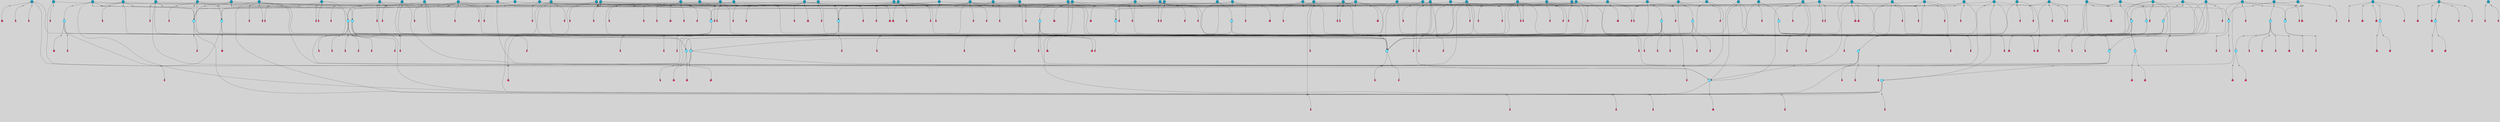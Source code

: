 // File exported with GEGELATI v1.3.1
// On the 2024-04-08 17:40:03
// With the File::TPGGraphDotExporter
digraph{
	graph[pad = "0.212, 0.055" bgcolor = lightgray]
	node[shape=circle style = filled label = ""]
		T3 [fillcolor="#66ddff"]
		T4 [fillcolor="#66ddff"]
		T7 [fillcolor="#66ddff"]
		T9 [fillcolor="#66ddff"]
		T11 [fillcolor="#66ddff"]
		T24 [fillcolor="#66ddff"]
		T27 [fillcolor="#66ddff"]
		T54 [fillcolor="#66ddff"]
		T95 [fillcolor="#66ddff"]
		T96 [fillcolor="#66ddff"]
		T111 [fillcolor="#66ddff"]
		T129 [fillcolor="#66ddff"]
		T131 [fillcolor="#66ddff"]
		T159 [fillcolor="#1199bb"]
		T160 [fillcolor="#66ddff"]
		T195 [fillcolor="#66ddff"]
		T212 [fillcolor="#66ddff"]
		T214 [fillcolor="#66ddff"]
		T217 [fillcolor="#1199bb"]
		T226 [fillcolor="#1199bb"]
		T242 [fillcolor="#66ddff"]
		T244 [fillcolor="#1199bb"]
		T250 [fillcolor="#1199bb"]
		T261 [fillcolor="#1199bb"]
		T264 [fillcolor="#1199bb"]
		T266 [fillcolor="#1199bb"]
		T277 [fillcolor="#1199bb"]
		T278 [fillcolor="#1199bb"]
		T280 [fillcolor="#1199bb"]
		T282 [fillcolor="#66ddff"]
		T286 [fillcolor="#1199bb"]
		T304 [fillcolor="#1199bb"]
		T308 [fillcolor="#1199bb"]
		T317 [fillcolor="#1199bb"]
		T318 [fillcolor="#66ddff"]
		T320 [fillcolor="#1199bb"]
		T323 [fillcolor="#66ddff"]
		T324 [fillcolor="#66ddff"]
		T325 [fillcolor="#66ddff"]
		T326 [fillcolor="#1199bb"]
		T327 [fillcolor="#66ddff"]
		T328 [fillcolor="#66ddff"]
		T329 [fillcolor="#66ddff"]
		T330 [fillcolor="#1199bb"]
		T332 [fillcolor="#1199bb"]
		T340 [fillcolor="#1199bb"]
		T342 [fillcolor="#1199bb"]
		T344 [fillcolor="#1199bb"]
		T345 [fillcolor="#1199bb"]
		T347 [fillcolor="#1199bb"]
		T349 [fillcolor="#1199bb"]
		T361 [fillcolor="#1199bb"]
		T364 [fillcolor="#1199bb"]
		T365 [fillcolor="#1199bb"]
		T366 [fillcolor="#1199bb"]
		T375 [fillcolor="#1199bb"]
		T377 [fillcolor="#1199bb"]
		T380 [fillcolor="#1199bb"]
		T382 [fillcolor="#1199bb"]
		T387 [fillcolor="#1199bb"]
		T389 [fillcolor="#1199bb"]
		T391 [fillcolor="#1199bb"]
		T392 [fillcolor="#1199bb"]
		T393 [fillcolor="#1199bb"]
		T394 [fillcolor="#1199bb"]
		T397 [fillcolor="#1199bb"]
		T400 [fillcolor="#1199bb"]
		T401 [fillcolor="#1199bb"]
		T403 [fillcolor="#1199bb"]
		T404 [fillcolor="#66ddff"]
		T405 [fillcolor="#1199bb"]
		T406 [fillcolor="#1199bb"]
		T409 [fillcolor="#66ddff"]
		T410 [fillcolor="#66ddff"]
		T411 [fillcolor="#1199bb"]
		T412 [fillcolor="#66ddff"]
		T413 [fillcolor="#1199bb"]
		T414 [fillcolor="#1199bb"]
		T415 [fillcolor="#1199bb"]
		T416 [fillcolor="#1199bb"]
		T417 [fillcolor="#1199bb"]
		T418 [fillcolor="#1199bb"]
		T419 [fillcolor="#1199bb"]
		T420 [fillcolor="#1199bb"]
		T421 [fillcolor="#1199bb"]
		T422 [fillcolor="#1199bb"]
		T423 [fillcolor="#1199bb"]
		T424 [fillcolor="#1199bb"]
		T425 [fillcolor="#1199bb"]
		T426 [fillcolor="#1199bb"]
		T427 [fillcolor="#1199bb"]
		T428 [fillcolor="#1199bb"]
		T429 [fillcolor="#1199bb"]
		T430 [fillcolor="#1199bb"]
		T431 [fillcolor="#1199bb"]
		T432 [fillcolor="#1199bb"]
		T433 [fillcolor="#1199bb"]
		T434 [fillcolor="#1199bb"]
		T435 [fillcolor="#1199bb"]
		T436 [fillcolor="#1199bb"]
		T437 [fillcolor="#1199bb"]
		T438 [fillcolor="#1199bb"]
		T439 [fillcolor="#1199bb"]
		T440 [fillcolor="#1199bb"]
		T441 [fillcolor="#1199bb"]
		T442 [fillcolor="#1199bb"]
		T443 [fillcolor="#1199bb"]
		P3392 [fillcolor="#cccccc" shape=point] //6|
		I3392 [shape=box style=invis label="6|1&2|6#1|7&#92;n10|7&2|0#1|5&#92;n9|4&0|1#2|2&#92;n8|6&0|0#1|0&#92;n"]
		P3392 -> I3392[style=invis]
		A2670 [fillcolor="#ff3366" shape=box margin=0.03 width=0 height=0 label="3"]
		T3 -> P3392 -> A2670
		P3393 [fillcolor="#cccccc" shape=point] //3|
		I3393 [shape=box style=invis label="7|6&2|4#0|2&#92;n10|3&2|7#1|4&#92;n11|6&0|4#0|1&#92;n7|1&0|0#2|6&#92;n7|6&0|3#2|6&#92;n4|0&2|6#0|1&#92;n4|4&2|5#0|2&#92;n4|6&0|4#2|7&#92;n10|0&2|3#1|5&#92;n2|6&0|5#0|2&#92;n1|0&2|3#0|7&#92;n1|6&2|0#0|5&#92;n6|2&0|1#0|7&#92;n9|2&0|3#2|7&#92;n5|3&0|6#0|6&#92;n1|7&2|5#2|3&#92;n8|1&2|7#0|6&#92;n1|0&2|5#2|1&#92;n7|1&2|2#2|5&#92;n7|4&2|6#0|3&#92;n"]
		P3393 -> I3393[style=invis]
		A2671 [fillcolor="#ff3366" shape=box margin=0.03 width=0 height=0 label="4"]
		T3 -> P3393 -> A2671
		P3394 [fillcolor="#cccccc" shape=point] //7|
		I3394 [shape=box style=invis label="0|2&2|4#2|6&#92;n5|3&0|6#0|1&#92;n4|7&2|6#0|5&#92;n7|6&0|7#0|5&#92;n10|7&2|2#1|1&#92;n"]
		P3394 -> I3394[style=invis]
		A2672 [fillcolor="#ff3366" shape=box margin=0.03 width=0 height=0 label="4"]
		T4 -> P3394 -> A2672
		P3395 [fillcolor="#cccccc" shape=point] //0|
		I3395 [shape=box style=invis label="2|5&0|1#0|6&#92;n6|1&2|2#2|7&#92;n8|0&0|3#1|4&#92;n4|3&2|5#2|4&#92;n8|1&2|4#0|0&#92;n6|6&0|1#2|6&#92;n11|7&2|4#2|5&#92;n6|2&2|4#0|2&#92;n8|5&2|4#2|4&#92;n2|1&2|1#2|2&#92;n2|7&2|5#2|6&#92;n9|7&0|5#0|4&#92;n1|2&0|5#2|6&#92;n4|2&2|3#2|7&#92;n3|3&2|1#0|2&#92;n"]
		P3395 -> I3395[style=invis]
		A2673 [fillcolor="#ff3366" shape=box margin=0.03 width=0 height=0 label="5"]
		T4 -> P3395 -> A2673
		P3396 [fillcolor="#cccccc" shape=point] //-3|
		I3396 [shape=box style=invis label="1|6&2|7#0|7&#92;n10|2&0|7#1|3&#92;n9|6&2|7#2|2&#92;n5|3&0|7#0|7&#92;n1|6&2|3#0|0&#92;n2|3&2|3#2|2&#92;n5|1&2|6#0|6&#92;n"]
		P3396 -> I3396[style=invis]
		A2674 [fillcolor="#ff3366" shape=box margin=0.03 width=0 height=0 label="7"]
		T7 -> P3396 -> A2674
		P3397 [fillcolor="#cccccc" shape=point] //5|
		I3397 [shape=box style=invis label="0|5&2|3#0|1&#92;n0|6&2|1#2|4&#92;n6|2&2|6#0|7&#92;n7|4&0|3#0|1&#92;n5|4&0|7#1|6&#92;n9|1&0|5#2|2&#92;n6|3&2|3#1|7&#92;n11|7&2|4#1|6&#92;n2|5&0|1#0|0&#92;n4|7&0|0#0|2&#92;n6|2&0|6#0|0&#92;n2|1&2|6#2|4&#92;n10|0&2|0#1|0&#92;n6|6&2|4#0|6&#92;n"]
		P3397 -> I3397[style=invis]
		A2675 [fillcolor="#ff3366" shape=box margin=0.03 width=0 height=0 label="8"]
		T7 -> P3397 -> A2675
		P3398 [fillcolor="#cccccc" shape=point] //-6|
		I3398 [shape=box style=invis label="11|1&0|7#2|0&#92;n10|4&0|1#1|0&#92;n4|3&2|4#2|1&#92;n0|5&2|0#0|0&#92;n6|1&0|0#0|3&#92;n8|2&2|0#0|4&#92;n11|4&2|0#1|6&#92;n7|0&2|6#2|3&#92;n5|3&2|6#2|0&#92;n2|0&2|0#0|4&#92;n"]
		P3398 -> I3398[style=invis]
		A2676 [fillcolor="#ff3366" shape=box margin=0.03 width=0 height=0 label="9"]
		T9 -> P3398 -> A2676
		P3399 [fillcolor="#cccccc" shape=point] //2|
		I3399 [shape=box style=invis label="6|3&2|7#1|4&#92;n8|6&0|0#2|5&#92;n2|1&0|2#0|3&#92;n8|7&0|6#0|4&#92;n2|1&2|0#0|1&#92;n0|0&2|2#2|3&#92;n6|6&0|7#2|1&#92;n6|1&0|7#2|6&#92;n5|4&2|7#0|4&#92;n0|3&0|4#2|0&#92;n11|0&2|0#2|5&#92;n4|5&2|5#2|4&#92;n5|7&0|6#0|4&#92;n9|7&2|5#0|3&#92;n5|4&2|1#0|3&#92;n5|3&0|1#1|7&#92;n0|4&0|3#2|5&#92;n"]
		P3399 -> I3399[style=invis]
		A2677 [fillcolor="#ff3366" shape=box margin=0.03 width=0 height=0 label="10"]
		T9 -> P3399 -> A2677
		P3400 [fillcolor="#cccccc" shape=point] //6|
		I3400 [shape=box style=invis label="3|0&2|7#2|2&#92;n3|2&0|4#2|5&#92;n5|1&0|2#1|0&#92;n8|7&0|1#2|0&#92;n8|5&0|3#0|6&#92;n0|2&0|2#2|3&#92;n1|5&2|5#0|5&#92;n5|6&0|6#0|7&#92;n6|7&0|0#2|6&#92;n1|2&2|3#0|0&#92;n7|7&2|3#0|4&#92;n0|7&2|7#0|6&#92;n1|0&2|2#2|7&#92;n4|4&0|1#0|0&#92;n"]
		P3400 -> I3400[style=invis]
		A2678 [fillcolor="#ff3366" shape=box margin=0.03 width=0 height=0 label="11"]
		T11 -> P3400 -> A2678
		P3401 [fillcolor="#cccccc" shape=point] //-4|
		I3401 [shape=box style=invis label="4|1&0|4#2|6&#92;n1|2&2|2#2|0&#92;n1|2&2|0#0|6&#92;n8|4&2|3#2|5&#92;n5|5&2|1#1|0&#92;n"]
		P3401 -> I3401[style=invis]
		A2679 [fillcolor="#ff3366" shape=box margin=0.03 width=0 height=0 label="12"]
		T11 -> P3401 -> A2679
		P3402 [fillcolor="#cccccc" shape=point] //-3|
		I3402 [shape=box style=invis label="8|1&2|3#0|5&#92;n0|6&0|5#0|5&#92;n3|7&2|1#0|6&#92;n3|5&0|1#0|0&#92;n9|5&2|0#0|4&#92;n3|5&0|2#0|3&#92;n10|6&2|4#1|0&#92;n9|4&2|7#2|6&#92;n1|7&2|5#2|2&#92;n"]
		P3402 -> I3402[style=invis]
		A2680 [fillcolor="#ff3366" shape=box margin=0.03 width=0 height=0 label="5"]
		T4 -> P3402 -> A2680
		P3403 [fillcolor="#cccccc" shape=point] //1|
		I3403 [shape=box style=invis label="5|1&0|6#2|7&#92;n2|4&0|4#2|2&#92;n0|6&0|5#0|4&#92;n10|6&2|5#1|6&#92;n9|3&0|1#1|7&#92;n10|3&2|2#1|0&#92;n5|0&0|0#2|1&#92;n11|3&2|3#1|5&#92;n10|3&0|1#1|0&#92;n2|4&0|1#0|1&#92;n0|2&0|3#2|4&#92;n9|2&2|1#2|5&#92;n11|7&2|6#2|6&#92;n"]
		P3403 -> I3403[style=invis]
		T24 -> P3403 -> T7
		P3404 [fillcolor="#cccccc" shape=point] //5|
		I3404 [shape=box style=invis label="3|0&2|0#0|1&#92;n3|0&0|7#0|1&#92;n5|3&0|2#2|6&#92;n4|4&2|4#2|6&#92;n11|2&0|7#1|6&#92;n2|7&2|2#2|5&#92;n9|3&2|6#2|7&#92;n7|7&0|0#0|4&#92;n6|1&2|4#2|3&#92;n5|4&2|0#1|6&#92;n1|3&0|7#0|4&#92;n"]
		P3404 -> I3404[style=invis]
		A2681 [fillcolor="#ff3366" shape=box margin=0.03 width=0 height=0 label="7"]
		T24 -> P3404 -> A2681
		P3405 [fillcolor="#cccccc" shape=point] //-2|
		I3405 [shape=box style=invis label="4|1&0|4#0|3&#92;n4|2&0|5#2|0&#92;n5|5&2|6#0|5&#92;n1|4&0|1#0|2&#92;n6|3&2|7#1|5&#92;n0|4&2|0#0|3&#92;n8|5&2|5#1|2&#92;n10|7&2|7#1|1&#92;n3|4&0|0#2|1&#92;n3|6&2|5#2|5&#92;n8|3&0|1#0|7&#92;n10|0&2|7#1|3&#92;n4|1&2|4#0|1&#92;n9|3&2|0#0|4&#92;n3|6&2|0#0|4&#92;n1|2&0|6#2|1&#92;n4|0&2|1#2|2&#92;n"]
		P3405 -> I3405[style=invis]
		A2682 [fillcolor="#ff3366" shape=box margin=0.03 width=0 height=0 label="14"]
		T24 -> P3405 -> A2682
		P3406 [fillcolor="#cccccc" shape=point] //2|
		I3406 [shape=box style=invis label="9|1&2|3#0|1&#92;n5|2&2|0#2|4&#92;n3|6&2|5#2|7&#92;n7|0&2|5#0|4&#92;n1|2&0|3#0|5&#92;n7|3&2|7#0|0&#92;n"]
		P3406 -> I3406[style=invis]
		A2683 [fillcolor="#ff3366" shape=box margin=0.03 width=0 height=0 label="2"]
		T27 -> P3406 -> A2683
		P3407 [fillcolor="#cccccc" shape=point] //-6|
		I3407 [shape=box style=invis label="7|5&0|4#0|4&#92;n11|0&2|5#2|1&#92;n"]
		P3407 -> I3407[style=invis]
		A2684 [fillcolor="#ff3366" shape=box margin=0.03 width=0 height=0 label="3"]
		T27 -> P3407 -> A2684
		T27 -> P3393
		T27 -> P3395
		P3408 [fillcolor="#cccccc" shape=point] //0|
		I3408 [shape=box style=invis label="4|0&0|3#2|7&#92;n10|2&0|3#1|7&#92;n3|5&0|2#0|3&#92;n4|5&0|0#2|1&#92;n10|7&2|0#1|2&#92;n5|3&2|3#1|6&#92;n9|5&2|0#0|4&#92;n5|4&2|7#0|2&#92;n10|3&2|7#1|4&#92;n7|2&0|1#2|6&#92;n8|6&0|5#0|5&#92;n8|7&2|3#0|5&#92;n2|6&2|4#0|0&#92;n"]
		P3408 -> I3408[style=invis]
		A2685 [fillcolor="#ff3366" shape=box margin=0.03 width=0 height=0 label="5"]
		T27 -> P3408 -> A2685
		P3409 [fillcolor="#cccccc" shape=point] //8|
		I3409 [shape=box style=invis label="9|0&0|1#2|0&#92;n10|1&2|5#1|4&#92;n8|2&2|6#0|4&#92;n2|4&2|5#2|3&#92;n4|2&2|2#0|2&#92;n7|5&0|2#0|0&#92;n8|2&2|1#1|3&#92;n8|7&0|7#2|1&#92;n1|1&0|0#0|7&#92;n5|6&2|5#1|0&#92;n6|6&2|5#0|0&#92;n11|4&0|3#2|6&#92;n4|2&2|4#0|7&#92;n5|6&0|1#2|0&#92;n11|3&0|2#0|7&#92;n"]
		P3409 -> I3409[style=invis]
		A2686 [fillcolor="#ff3366" shape=box margin=0.03 width=0 height=0 label="6"]
		T54 -> P3409 -> A2686
		T54 -> P3404
		P3410 [fillcolor="#cccccc" shape=point] //-10|
		I3410 [shape=box style=invis label="3|6&0|0#0|4&#92;n4|1&2|4#0|1&#92;n5|1&0|1#0|4&#92;n5|5&2|6#0|5&#92;n6|5&0|6#0|3&#92;n11|1&2|0#0|1&#92;n0|7&2|0#0|3&#92;n1|2&0|6#0|1&#92;n8|0&0|4#2|0&#92;n0|4&0|7#2|7&#92;n7|0&2|7#1|3&#92;n3|1&0|5#2|5&#92;n5|1&0|4#0|3&#92;n2|2&0|2#0|0&#92;n8|3&0|1#0|7&#92;n3|0&0|3#0|5&#92;n7|2&0|5#2|0&#92;n6|3&2|7#1|5&#92;n4|7&2|7#2|1&#92;n"]
		P3410 -> I3410[style=invis]
		A2687 [fillcolor="#ff3366" shape=box margin=0.03 width=0 height=0 label="14"]
		T54 -> P3410 -> A2687
		T54 -> P3397
		P3411 [fillcolor="#cccccc" shape=point] //4|
		I3411 [shape=box style=invis label="4|3&0|6#0|3&#92;n5|7&2|3#2|2&#92;n5|6&0|7#1|2&#92;n1|4&2|6#0|3&#92;n8|4&2|1#2|5&#92;n9|5&2|4#1|4&#92;n2|4&0|5#0|7&#92;n10|0&0|6#1|3&#92;n3|0&0|6#0|2&#92;n2|7&2|7#2|6&#92;n5|2&0|5#1|5&#92;n10|4&2|5#1|7&#92;n4|0&0|4#2|4&#92;n11|1&0|4#2|6&#92;n10|6&2|0#1|4&#92;n9|7&0|3#1|4&#92;n4|5&2|7#0|6&#92;n11|5&2|6#2|3&#92;n0|3&0|5#0|1&#92;n"]
		P3411 -> I3411[style=invis]
		A2688 [fillcolor="#ff3366" shape=box margin=0.03 width=0 height=0 label="13"]
		T95 -> P3411 -> A2688
		P3412 [fillcolor="#cccccc" shape=point] //8|
		I3412 [shape=box style=invis label="9|7&0|5#2|5&#92;n3|3&2|3#0|2&#92;n9|5&2|2#1|0&#92;n2|3&0|6#0|3&#92;n4|4&2|5#2|7&#92;n11|3&2|0#1|5&#92;n6|6&2|1#2|2&#92;n4|6&0|1#2|2&#92;n2|5&2|7#2|2&#92;n7|7&2|2#2|3&#92;n6|5&0|3#2|6&#92;n6|7&0|6#0|2&#92;n"]
		P3412 -> I3412[style=invis]
		A2689 [fillcolor="#ff3366" shape=box margin=0.03 width=0 height=0 label="14"]
		T95 -> P3412 -> A2689
		P3413 [fillcolor="#cccccc" shape=point] //2|
		I3413 [shape=box style=invis label="4|1&0|4#2|6&#92;n5|5&2|1#1|0&#92;n1|0&2|0#0|6&#92;n8|4&2|3#2|5&#92;n"]
		P3413 -> I3413[style=invis]
		T95 -> P3413 -> T11
		P3414 [fillcolor="#cccccc" shape=point] //-9|
		I3414 [shape=box style=invis label="2|0&2|0#2|1&#92;n4|4&2|4#2|6&#92;n9|1&0|3#1|7&#92;n5|3&0|2#2|6&#92;n2|7&2|2#2|5&#92;n5|4&2|0#1|6&#92;n3|0&0|7#0|1&#92;n1|3&0|7#0|4&#92;n11|6&2|2#0|7&#92;n7|7&0|0#0|4&#92;n11|0&0|7#1|6&#92;n9|3&2|6#2|7&#92;n"]
		P3414 -> I3414[style=invis]
		A2690 [fillcolor="#ff3366" shape=box margin=0.03 width=0 height=0 label="7"]
		T95 -> P3414 -> A2690
		P3415 [fillcolor="#cccccc" shape=point] //-8|
		I3415 [shape=box style=invis label="7|5&0|4#2|4&#92;n"]
		P3415 -> I3415[style=invis]
		A2691 [fillcolor="#ff3366" shape=box margin=0.03 width=0 height=0 label="3"]
		T95 -> P3415 -> A2691
		P3416 [fillcolor="#cccccc" shape=point] //6|
		I3416 [shape=box style=invis label="0|5&2|3#0|1&#92;n0|6&2|1#2|4&#92;n9|1&0|5#2|2&#92;n7|4&0|3#0|1&#92;n5|4&0|7#1|6&#92;n2|5&0|1#0|0&#92;n6|3&2|3#1|7&#92;n11|7&2|4#1|6&#92;n6|2&2|6#0|1&#92;n4|7&0|0#0|2&#92;n6|2&0|6#0|0&#92;n9|1&2|6#2|4&#92;n10|0&2|0#1|0&#92;n6|6&2|4#0|6&#92;n"]
		P3416 -> I3416[style=invis]
		A2692 [fillcolor="#ff3366" shape=box margin=0.03 width=0 height=0 label="8"]
		T96 -> P3416 -> A2692
		P3417 [fillcolor="#cccccc" shape=point] //5|
		I3417 [shape=box style=invis label="10|4&0|1#1|0&#92;n4|3&2|4#2|1&#92;n2|0&2|0#0|4&#92;n6|1&0|0#0|3&#92;n8|2&2|0#0|4&#92;n0|0&0|0#0|0&#92;n11|4&2|0#1|6&#92;n7|0&2|6#2|3&#92;n5|3&2|6#2|0&#92;n0|0&2|0#0|0&#92;n"]
		P3417 -> I3417[style=invis]
		A2693 [fillcolor="#ff3366" shape=box margin=0.03 width=0 height=0 label="9"]
		T96 -> P3417 -> A2693
		T96 -> P3392
		P3418 [fillcolor="#cccccc" shape=point] //1|
		I3418 [shape=box style=invis label="5|4&0|7#1|6&#92;n0|6&2|1#2|4&#92;n7|4&0|3#0|1&#92;n0|5&2|3#0|1&#92;n9|1&0|5#2|2&#92;n6|3&2|3#1|7&#92;n11|7&2|4#1|6&#92;n2|5&0|1#0|0&#92;n7|5&2|3#1|1&#92;n4|7&0|0#0|2&#92;n6|2&0|6#0|0&#92;n2|1&2|6#2|4&#92;n10|0&2|7#1|0&#92;n6|6&2|4#0|6&#92;n"]
		P3418 -> I3418[style=invis]
		A2694 [fillcolor="#ff3366" shape=box margin=0.03 width=0 height=0 label="8"]
		T96 -> P3418 -> A2694
		T96 -> P3402
		P3419 [fillcolor="#cccccc" shape=point] //-5|
		I3419 [shape=box style=invis label="0|0&2|3#0|2&#92;n10|5&0|6#1|3&#92;n7|3&0|6#2|3&#92;n3|4&0|6#0|6&#92;n10|5&0|2#1|1&#92;n5|0&0|1#0|3&#92;n6|6&2|5#1|5&#92;n7|4&0|2#1|7&#92;n5|7&0|1#2|5&#92;n1|5&0|0#0|3&#92;n7|5&2|1#2|6&#92;n9|0&0|2#0|0&#92;n4|0&2|4#0|0&#92;n4|6&0|0#2|3&#92;n3|1&0|6#2|5&#92;n7|7&2|1#2|3&#92;n9|4&2|2#0|6&#92;n"]
		P3419 -> I3419[style=invis]
		T111 -> P3419 -> T9
		P3420 [fillcolor="#cccccc" shape=point] //7|
		I3420 [shape=box style=invis label="7|4&2|1#2|0&#92;n4|1&2|4#2|3&#92;n5|0&2|0#2|2&#92;n6|1&2|4#2|6&#92;n"]
		P3420 -> I3420[style=invis]
		A2695 [fillcolor="#ff3366" shape=box margin=0.03 width=0 height=0 label="9"]
		T111 -> P3420 -> A2695
		P3421 [fillcolor="#cccccc" shape=point] //2|
		I3421 [shape=box style=invis label="3|0&2|0#0|1&#92;n11|2&0|7#1|6&#92;n8|7&2|4#0|5&#92;n5|3&0|2#2|6&#92;n4|4&2|4#2|6&#92;n3|0&0|7#0|1&#92;n2|7&2|2#2|5&#92;n9|3&2|6#2|7&#92;n7|7&0|0#0|4&#92;n6|1&2|4#1|3&#92;n5|4&2|0#1|6&#92;n1|3&0|7#0|4&#92;n"]
		P3421 -> I3421[style=invis]
		A2696 [fillcolor="#ff3366" shape=box margin=0.03 width=0 height=0 label="7"]
		T111 -> P3421 -> A2696
		T111 -> P3398
		T129 -> P3409
		T129 -> P3404
		P3422 [fillcolor="#cccccc" shape=point] //10|
		I3422 [shape=box style=invis label="4|5&2|7#2|1&#92;n1|7&2|3#0|6&#92;n3|5&2|2#0|3&#92;n10|3&0|7#1|4&#92;n7|1&0|4#2|6&#92;n10|2&0|3#1|7&#92;n9|5&2|0#0|4&#92;n4|0&0|3#2|7&#92;n11|4&2|6#1|2&#92;n5|4&2|7#0|2&#92;n2|6&2|4#0|0&#92;n6|5&0|7#2|1&#92;n5|3&2|3#1|6&#92;n10|7&2|0#1|2&#92;n"]
		P3422 -> I3422[style=invis]
		A2697 [fillcolor="#ff3366" shape=box margin=0.03 width=0 height=0 label="5"]
		T129 -> P3422 -> A2697
		P3423 [fillcolor="#cccccc" shape=point] //5|
		I3423 [shape=box style=invis label="9|4&2|3#1|3&#92;n0|4&2|4#0|5&#92;n6|1&2|6#2|5&#92;n4|0&0|5#2|0&#92;n"]
		P3423 -> I3423[style=invis]
		A2698 [fillcolor="#ff3366" shape=box margin=0.03 width=0 height=0 label="7"]
		T129 -> P3423 -> A2698
		P3424 [fillcolor="#cccccc" shape=point] //6|
		I3424 [shape=box style=invis label="9|4&2|7#0|6&#92;n8|4&0|1#1|0&#92;n1|3&0|0#2|1&#92;n2|4&0|6#2|2&#92;n5|1&2|5#0|7&#92;n3|0&0|3#2|6&#92;n2|2&2|6#0|2&#92;n8|4&0|4#2|2&#92;n5|1&2|4#0|3&#92;n9|4&0|6#0|6&#92;n5|0&2|2#1|5&#92;n11|7&0|0#1|1&#92;n0|4&0|3#0|3&#92;n7|7&2|4#2|5&#92;n1|5&0|1#2|1&#92;n"]
		P3424 -> I3424[style=invis]
		A2699 [fillcolor="#ff3366" shape=box margin=0.03 width=0 height=0 label="1"]
		T129 -> P3424 -> A2699
		P3425 [fillcolor="#cccccc" shape=point] //6|
		I3425 [shape=box style=invis label="10|4&2|6#1|2&#92;n8|4&0|1#1|0&#92;n0|4&2|6#0|0&#92;n8|4&2|5#2|1&#92;n7|5&2|5#1|0&#92;n3|6&0|6#2|2&#92;n1|7&0|7#0|5&#92;n2|0&0|7#2|4&#92;n2|6&2|2#0|0&#92;n0|7&2|7#0|7&#92;n11|6&0|4#2|2&#92;n5|5&0|0#0|1&#92;n10|1&0|0#1|0&#92;n7|3&0|1#2|5&#92;n9|2&2|7#1|5&#92;n9|4&2|6#2|7&#92;n1|6&2|4#2|2&#92;n3|3&2|2#0|7&#92;n1|6&2|0#0|0&#92;n6|4&2|6#1|0&#92;n"]
		P3425 -> I3425[style=invis]
		A2700 [fillcolor="#ff3366" shape=box margin=0.03 width=0 height=0 label="1"]
		T131 -> P3425 -> A2700
		P3426 [fillcolor="#cccccc" shape=point] //9|
		I3426 [shape=box style=invis label="11|0&2|0#1|1&#92;n3|6&0|6#0|0&#92;n1|4&0|0#2|4&#92;n7|5&2|2#1|3&#92;n11|7&2|6#1|7&#92;n5|2&0|6#1|5&#92;n9|5&0|6#0|3&#92;n2|2&2|7#0|5&#92;n9|3&2|2#2|0&#92;n11|0&2|7#0|1&#92;n1|1&2|0#0|1&#92;n6|6&0|6#1|2&#92;n9|7&0|1#0|3&#92;n2|0&2|4#2|5&#92;n2|4&2|2#0|0&#92;n6|1&2|1#1|7&#92;n10|7&2|5#1|6&#92;n11|5&2|7#2|4&#92;n"]
		P3426 -> I3426[style=invis]
		A2701 [fillcolor="#ff3366" shape=box margin=0.03 width=0 height=0 label="1"]
		T131 -> P3426 -> A2701
		T131 -> P3407
		P3427 [fillcolor="#cccccc" shape=point] //5|
		I3427 [shape=box style=invis label="3|0&0|0#0|1&#92;n5|6&0|4#0|3&#92;n4|4&2|4#2|6&#92;n11|2&0|7#1|6&#92;n2|7&2|2#2|5&#92;n9|3&2|6#2|7&#92;n7|7&0|0#0|4&#92;n6|1&2|4#2|3&#92;n5|4&2|0#1|6&#92;n5|3&0|2#2|6&#92;n1|3&0|7#0|4&#92;n"]
		P3427 -> I3427[style=invis]
		A2702 [fillcolor="#ff3366" shape=box margin=0.03 width=0 height=0 label="7"]
		T131 -> P3427 -> A2702
		T131 -> P3423
		P3428 [fillcolor="#cccccc" shape=point] //7|
		I3428 [shape=box style=invis label="7|0&2|1#2|0&#92;n9|7&2|1#1|7&#92;n8|2&0|1#1|0&#92;n6|6&0|2#1|1&#92;n2|2&0|5#0|0&#92;n5|7&0|0#2|1&#92;n5|1&2|5#1|5&#92;n4|7&2|4#2|3&#92;n10|5&2|2#1|5&#92;n1|3&2|2#2|0&#92;n10|2&2|6#1|5&#92;n"]
		P3428 -> I3428[style=invis]
		A2703 [fillcolor="#ff3366" shape=box margin=0.03 width=0 height=0 label="1"]
		T159 -> P3428 -> A2703
		P3429 [fillcolor="#cccccc" shape=point] //7|
		I3429 [shape=box style=invis label="7|4&2|7#0|4&#92;n4|6&0|1#2|5&#92;n2|1&2|3#0|0&#92;n4|3&2|0#0|1&#92;n0|0&2|7#2|7&#92;n7|7&0|5#2|3&#92;n5|0&2|1#2|2&#92;n10|0&0|4#1|2&#92;n4|4&0|7#0|0&#92;n6|7&0|2#0|1&#92;n1|4&2|5#0|4&#92;n"]
		P3429 -> I3429[style=invis]
		A2704 [fillcolor="#ff3366" shape=box margin=0.03 width=0 height=0 label="0"]
		T159 -> P3429 -> A2704
		P3430 [fillcolor="#cccccc" shape=point] //5|
		I3430 [shape=box style=invis label="0|5&2|3#0|1&#92;n0|6&2|1#2|4&#92;n6|2&2|6#0|7&#92;n9|0&2|7#1|1&#92;n7|4&0|3#0|1&#92;n11|7&2|4#1|6&#92;n9|1&0|5#2|2&#92;n5|4&0|7#1|6&#92;n2|5&0|1#0|0&#92;n4|7&0|0#0|2&#92;n6|2&0|6#0|0&#92;n2|1&2|6#2|4&#92;n10|0&0|0#1|0&#92;n6|6&2|4#0|6&#92;n"]
		P3430 -> I3430[style=invis]
		T159 -> P3430 -> T129
		T160 -> P3411
		T160 -> P3414
		P3431 [fillcolor="#cccccc" shape=point] //5|
		I3431 [shape=box style=invis label="6|0&2|7#2|7&#92;n3|6&2|6#2|6&#92;n6|3&0|5#1|2&#92;n"]
		P3431 -> I3431[style=invis]
		A2705 [fillcolor="#ff3366" shape=box margin=0.03 width=0 height=0 label="3"]
		T160 -> P3431 -> A2705
		P3432 [fillcolor="#cccccc" shape=point] //-2|
		I3432 [shape=box style=invis label="11|7&2|0#1|7&#92;n4|3&0|1#2|5&#92;n0|4&2|4#2|7&#92;n1|6&0|0#0|4&#92;n4|0&0|0#0|5&#92;n0|6&2|3#2|0&#92;n9|6&2|5#1|3&#92;n0|7&2|1#2|5&#92;n4|4&0|5#0|1&#92;n10|4&0|0#1|0&#92;n"]
		P3432 -> I3432[style=invis]
		A2706 [fillcolor="#ff3366" shape=box margin=0.03 width=0 height=0 label="12"]
		T160 -> P3432 -> A2706
		T160 -> P3404
		P3433 [fillcolor="#cccccc" shape=point] //5|
		I3433 [shape=box style=invis label="3|0&2|0#2|1&#92;n3|0&0|7#0|1&#92;n5|3&0|2#2|6&#92;n4|4&2|4#2|6&#92;n5|4&2|0#1|6&#92;n2|7&2|2#2|5&#92;n1|3&0|7#0|4&#92;n11|6&2|2#0|7&#92;n7|7&0|0#0|4&#92;n6|1&2|4#2|3&#92;n11|0&0|7#1|6&#92;n9|3&2|6#2|7&#92;n"]
		P3433 -> I3433[style=invis]
		A2707 [fillcolor="#ff3366" shape=box margin=0.03 width=0 height=0 label="7"]
		T195 -> P3433 -> A2707
		P3434 [fillcolor="#cccccc" shape=point] //4|
		I3434 [shape=box style=invis label="7|1&0|6#0|1&#92;n6|7&2|7#1|7&#92;n10|1&2|1#1|1&#92;n9|6&2|2#1|4&#92;n4|7&0|4#2|2&#92;n9|6&0|5#1|1&#92;n10|0&2|6#1|6&#92;n5|1&0|1#2|3&#92;n10|1&0|5#1|0&#92;n3|4&2|3#0|0&#92;n8|2&0|5#2|4&#92;n1|6&2|0#0|0&#92;n2|3&0|1#2|6&#92;n5|2&2|2#1|6&#92;n2|2&0|1#2|1&#92;n3|1&2|7#0|3&#92;n6|7&2|3#0|4&#92;n"]
		P3434 -> I3434[style=invis]
		A2708 [fillcolor="#ff3366" shape=box margin=0.03 width=0 height=0 label="10"]
		T195 -> P3434 -> A2708
		P3435 [fillcolor="#cccccc" shape=point] //-4|
		I3435 [shape=box style=invis label="0|4&0|0#2|7&#92;n8|5&2|4#2|4&#92;n4|3&2|5#2|4&#92;n11|7&2|2#2|5&#92;n6|5&2|2#2|7&#92;n3|2&0|7#0|7&#92;n3|3&2|1#0|3&#92;n2|6&0|3#2|5&#92;n0|1&2|6#2|2&#92;n8|2&0|0#1|6&#92;n0|7&0|5#0|4&#92;n9|5&0|3#2|7&#92;n2|7&2|5#2|6&#92;n9|0&2|0#0|1&#92;n1|2&2|4#0|2&#92;n"]
		P3435 -> I3435[style=invis]
		T195 -> P3435 -> T27
		T195 -> P3429
		P3436 [fillcolor="#cccccc" shape=point] //6|
		I3436 [shape=box style=invis label="9|4&2|7#0|6&#92;n8|4&0|1#1|0&#92;n1|3&0|0#2|1&#92;n2|4&0|6#2|2&#92;n5|1&2|5#0|7&#92;n3|0&0|3#2|6&#92;n2|2&2|6#0|2&#92;n8|4&0|4#2|2&#92;n5|1&2|4#0|3&#92;n9|4&0|6#0|6&#92;n5|0&2|2#1|5&#92;n11|7&0|0#1|1&#92;n0|4&0|3#0|3&#92;n7|7&2|4#2|5&#92;n1|5&0|1#2|1&#92;n"]
		P3436 -> I3436[style=invis]
		A2709 [fillcolor="#ff3366" shape=box margin=0.03 width=0 height=0 label="1"]
		T212 -> P3436 -> A2709
		P3437 [fillcolor="#cccccc" shape=point] //5|
		I3437 [shape=box style=invis label="9|4&2|3#1|3&#92;n0|4&2|4#0|5&#92;n6|1&2|6#2|5&#92;n4|0&0|5#2|0&#92;n"]
		P3437 -> I3437[style=invis]
		A2710 [fillcolor="#ff3366" shape=box margin=0.03 width=0 height=0 label="7"]
		T212 -> P3437 -> A2710
		P3438 [fillcolor="#cccccc" shape=point] //5|
		I3438 [shape=box style=invis label="3|0&2|0#0|1&#92;n3|0&0|7#0|1&#92;n5|3&0|2#2|6&#92;n4|4&2|4#2|6&#92;n11|2&0|7#1|6&#92;n2|7&2|2#2|5&#92;n9|3&2|6#2|7&#92;n7|7&0|0#0|4&#92;n6|1&2|4#2|3&#92;n5|4&2|0#1|6&#92;n1|3&0|7#0|4&#92;n"]
		P3438 -> I3438[style=invis]
		A2711 [fillcolor="#ff3366" shape=box margin=0.03 width=0 height=0 label="7"]
		T212 -> P3438 -> A2711
		P3439 [fillcolor="#cccccc" shape=point] //8|
		I3439 [shape=box style=invis label="9|0&0|1#2|0&#92;n10|1&2|5#1|4&#92;n8|2&2|6#0|4&#92;n2|4&2|5#2|3&#92;n4|2&2|2#0|2&#92;n7|5&0|2#0|0&#92;n8|2&2|1#1|3&#92;n8|7&0|7#2|1&#92;n1|1&0|0#0|7&#92;n5|6&2|5#1|0&#92;n6|6&2|5#0|0&#92;n11|4&0|3#2|6&#92;n4|2&2|4#0|7&#92;n5|6&0|1#2|0&#92;n11|3&0|2#0|7&#92;n"]
		P3439 -> I3439[style=invis]
		A2712 [fillcolor="#ff3366" shape=box margin=0.03 width=0 height=0 label="6"]
		T212 -> P3439 -> A2712
		P3440 [fillcolor="#cccccc" shape=point] //10|
		I3440 [shape=box style=invis label="4|5&2|7#2|1&#92;n1|7&2|3#0|6&#92;n3|5&2|2#0|3&#92;n10|3&0|7#1|4&#92;n7|1&0|4#2|6&#92;n10|2&0|3#1|7&#92;n9|5&2|0#0|4&#92;n4|0&0|3#2|7&#92;n11|4&2|6#1|2&#92;n5|4&2|7#0|2&#92;n2|6&2|4#0|0&#92;n6|5&0|7#2|1&#92;n5|3&2|3#1|6&#92;n10|7&2|0#1|2&#92;n"]
		P3440 -> I3440[style=invis]
		A2713 [fillcolor="#ff3366" shape=box margin=0.03 width=0 height=0 label="5"]
		T212 -> P3440 -> A2713
		P3441 [fillcolor="#cccccc" shape=point] //5|
		I3441 [shape=box style=invis label="9|4&2|3#1|3&#92;n0|4&2|4#0|5&#92;n6|1&2|6#2|5&#92;n4|0&0|5#2|0&#92;n"]
		P3441 -> I3441[style=invis]
		A2714 [fillcolor="#ff3366" shape=box margin=0.03 width=0 height=0 label="7"]
		T214 -> P3441 -> A2714
		P3442 [fillcolor="#cccccc" shape=point] //10|
		I3442 [shape=box style=invis label="4|5&2|7#2|1&#92;n1|7&2|3#0|6&#92;n3|5&2|2#0|3&#92;n10|3&0|7#1|4&#92;n7|1&0|4#2|6&#92;n10|2&0|3#1|7&#92;n9|5&2|0#0|4&#92;n4|0&0|3#2|7&#92;n11|4&2|6#1|2&#92;n5|4&2|7#0|2&#92;n2|6&2|4#0|0&#92;n6|5&0|7#2|1&#92;n5|3&2|3#1|6&#92;n10|7&2|0#1|2&#92;n"]
		P3442 -> I3442[style=invis]
		A2715 [fillcolor="#ff3366" shape=box margin=0.03 width=0 height=0 label="5"]
		T214 -> P3442 -> A2715
		P3443 [fillcolor="#cccccc" shape=point] //8|
		I3443 [shape=box style=invis label="9|0&0|1#2|0&#92;n10|1&2|5#1|4&#92;n8|2&2|6#0|4&#92;n2|4&2|5#2|3&#92;n4|2&2|2#0|2&#92;n7|5&0|2#0|0&#92;n8|2&2|1#1|3&#92;n8|7&0|7#2|1&#92;n1|1&0|0#0|7&#92;n5|6&2|5#1|0&#92;n6|6&2|5#0|0&#92;n11|4&0|3#2|6&#92;n4|2&2|4#0|7&#92;n5|6&0|1#2|0&#92;n11|3&0|2#0|7&#92;n"]
		P3443 -> I3443[style=invis]
		A2716 [fillcolor="#ff3366" shape=box margin=0.03 width=0 height=0 label="6"]
		T214 -> P3443 -> A2716
		P3444 [fillcolor="#cccccc" shape=point] //5|
		I3444 [shape=box style=invis label="3|0&2|0#0|1&#92;n3|0&0|7#0|1&#92;n5|3&0|2#2|6&#92;n4|4&2|4#2|6&#92;n11|2&0|7#1|6&#92;n2|7&2|2#2|5&#92;n9|3&2|6#2|7&#92;n7|7&0|0#0|4&#92;n6|1&2|4#2|3&#92;n5|4&2|0#1|6&#92;n1|3&0|7#0|4&#92;n"]
		P3444 -> I3444[style=invis]
		A2717 [fillcolor="#ff3366" shape=box margin=0.03 width=0 height=0 label="7"]
		T214 -> P3444 -> A2717
		P3445 [fillcolor="#cccccc" shape=point] //6|
		I3445 [shape=box style=invis label="9|4&2|7#0|6&#92;n8|4&0|1#1|0&#92;n1|3&0|0#2|1&#92;n2|4&0|6#2|2&#92;n5|1&2|5#0|7&#92;n3|0&0|3#2|6&#92;n2|2&2|6#0|2&#92;n8|4&0|4#2|2&#92;n5|1&2|4#0|3&#92;n9|4&0|6#0|6&#92;n5|0&2|2#1|5&#92;n11|7&0|0#1|1&#92;n0|4&0|3#0|3&#92;n7|7&2|4#2|5&#92;n1|5&0|1#2|1&#92;n"]
		P3445 -> I3445[style=invis]
		A2718 [fillcolor="#ff3366" shape=box margin=0.03 width=0 height=0 label="1"]
		T214 -> P3445 -> A2718
		P3446 [fillcolor="#cccccc" shape=point] //-6|
		I3446 [shape=box style=invis label="8|1&0|7#2|4&#92;n6|0&0|4#2|2&#92;n11|5&2|2#1|1&#92;n"]
		P3446 -> I3446[style=invis]
		A2719 [fillcolor="#ff3366" shape=box margin=0.03 width=0 height=0 label="3"]
		T217 -> P3446 -> A2719
		P3447 [fillcolor="#cccccc" shape=point] //-9|
		I3447 [shape=box style=invis label="4|7&2|6#0|5&#92;n11|3&0|2#2|6&#92;n10|2&2|4#1|6&#92;n3|0&2|6#2|7&#92;n4|3&0|5#0|7&#92;n2|3&0|7#0|7&#92;n10|6&0|7#1|5&#92;n10|1&2|2#1|1&#92;n1|7&0|3#2|6&#92;n"]
		P3447 -> I3447[style=invis]
		A2720 [fillcolor="#ff3366" shape=box margin=0.03 width=0 height=0 label="4"]
		T217 -> P3447 -> A2720
		P3448 [fillcolor="#cccccc" shape=point] //1|
		I3448 [shape=box style=invis label="3|0&2|0#0|1&#92;n2|5&0|2#0|2&#92;n5|3&0|2#2|6&#92;n4|6&2|7#0|0&#92;n4|4&2|0#2|6&#92;n3|3&0|6#0|1&#92;n11|2&0|7#1|6&#92;n1|3&0|7#0|4&#92;n6|1&2|4#2|3&#92;n7|7&0|0#0|4&#92;n3|0&0|7#0|1&#92;n9|5&2|6#2|7&#92;n"]
		P3448 -> I3448[style=invis]
		A2721 [fillcolor="#ff3366" shape=box margin=0.03 width=0 height=0 label="7"]
		T217 -> P3448 -> A2721
		P3449 [fillcolor="#cccccc" shape=point] //-5|
		I3449 [shape=box style=invis label="10|6&2|5#1|6&#92;n9|3&0|1#1|7&#92;n2|4&0|1#0|1&#92;n11|3&0|7#1|6&#92;n5|1&0|6#2|7&#92;n8|0&0|0#0|1&#92;n0|6&0|7#0|4&#92;n6|7&2|6#2|6&#92;n11|0&2|3#0|5&#92;n"]
		P3449 -> I3449[style=invis]
		T217 -> P3449 -> T7
		P3450 [fillcolor="#cccccc" shape=point] //4|
		I3450 [shape=box style=invis label="7|1&2|6#1|3&#92;n10|1&0|3#1|6&#92;n8|5&2|3#2|1&#92;n11|5&0|0#2|6&#92;n4|1&0|6#0|0&#92;n11|1&0|2#0|3&#92;n2|0&2|1#0|7&#92;n"]
		P3450 -> I3450[style=invis]
		A2722 [fillcolor="#ff3366" shape=box margin=0.03 width=0 height=0 label="2"]
		T217 -> P3450 -> A2722
		P3451 [fillcolor="#cccccc" shape=point] //1|
		I3451 [shape=box style=invis label="0|3&2|7#2|3&#92;n9|5&2|2#1|0&#92;n2|3&0|6#0|3&#92;n6|6&2|1#2|2&#92;n5|2&0|6#2|7&#92;n3|4&2|3#0|2&#92;n6|7&0|6#0|2&#92;n10|0&0|7#1|5&#92;n0|6&0|1#2|2&#92;n4|4&2|5#2|7&#92;n"]
		P3451 -> I3451[style=invis]
		A2723 [fillcolor="#ff3366" shape=box margin=0.03 width=0 height=0 label="14"]
		T226 -> P3451 -> A2723
		T226 -> P3414
		T226 -> P3415
		P3452 [fillcolor="#cccccc" shape=point] //-2|
		I3452 [shape=box style=invis label="8|4&2|1#2|5&#92;n4|1&2|7#2|1&#92;n5|7&2|3#2|2&#92;n10|4&2|5#1|7&#92;n10|0&2|6#1|3&#92;n4|5&2|7#0|6&#92;n9|5&2|4#0|4&#92;n2|4&0|5#0|7&#92;n11|1&2|4#2|6&#92;n1|4&2|6#0|3&#92;n2|7&2|7#2|6&#92;n3|0&0|6#0|2&#92;n4|0&0|4#2|4&#92;n4|4&2|6#0|7&#92;n10|6&2|0#1|4&#92;n9|7&0|3#1|4&#92;n5|6&0|7#1|2&#92;n11|5&2|6#0|3&#92;n0|3&0|5#0|1&#92;n"]
		P3452 -> I3452[style=invis]
		T226 -> P3452 -> T9
		T226 -> P3415
		P3453 [fillcolor="#cccccc" shape=point] //5|
		I3453 [shape=box style=invis label="1|6&2|7#0|7&#92;n9|2&2|7#2|2&#92;n10|2&0|7#1|3&#92;n5|3&0|7#0|7&#92;n7|0&2|7#2|2&#92;n1|6&2|3#0|0&#92;n2|3&2|3#2|2&#92;n"]
		P3453 -> I3453[style=invis]
		A2724 [fillcolor="#ff3366" shape=box margin=0.03 width=0 height=0 label="7"]
		T242 -> P3453 -> A2724
		P3454 [fillcolor="#cccccc" shape=point] //-8|
		I3454 [shape=box style=invis label="7|5&0|2#2|1&#92;n1|0&2|6#0|0&#92;n7|1&2|6#1|1&#92;n8|7&0|3#1|6&#92;n3|7&2|3#2|4&#92;n"]
		P3454 -> I3454[style=invis]
		A2725 [fillcolor="#ff3366" shape=box margin=0.03 width=0 height=0 label="2"]
		T242 -> P3454 -> A2725
		P3455 [fillcolor="#cccccc" shape=point] //-3|
		I3455 [shape=box style=invis label="1|1&2|1#0|1&#92;n1|4&0|0#2|4&#92;n11|0&2|3#0|2&#92;n11|6&0|4#0|1&#92;n5|2&0|6#1|5&#92;n3|7&2|6#2|7&#92;n7|7&0|1#2|1&#92;n9|5&2|2#2|0&#92;n6|5&2|6#1|4&#92;n0|7&0|5#2|4&#92;n8|1&0|0#2|3&#92;n0|5&0|3#0|5&#92;n2|0&2|4#0|5&#92;n7|5&2|7#1|3&#92;n8|3&0|0#1|2&#92;n"]
		P3455 -> I3455[style=invis]
		A2726 [fillcolor="#ff3366" shape=box margin=0.03 width=0 height=0 label="1"]
		T242 -> P3455 -> A2726
		T244 -> P3447
		P3456 [fillcolor="#cccccc" shape=point] //7|
		I3456 [shape=box style=invis label="7|2&0|4#1|3&#92;n7|7&0|0#0|4&#92;n4|4&2|4#2|6&#92;n2|3&2|2#2|5&#92;n8|0&0|2#2|1&#92;n9|3&2|6#2|7&#92;n6|4&2|4#2|3&#92;n3|3&2|0#0|1&#92;n6|4&2|0#1|6&#92;n5|3&0|7#0|4&#92;n"]
		P3456 -> I3456[style=invis]
		A2727 [fillcolor="#ff3366" shape=box margin=0.03 width=0 height=0 label="7"]
		T244 -> P3456 -> A2727
		P3457 [fillcolor="#cccccc" shape=point] //2|
		I3457 [shape=box style=invis label="4|5&2|7#2|1&#92;n1|7&2|3#0|6&#92;n3|5&2|2#0|3&#92;n10|3&2|7#1|4&#92;n7|1&0|4#2|6&#92;n4|0&0|3#2|7&#92;n9|5&2|0#0|4&#92;n10|2&0|3#1|7&#92;n11|4&2|6#1|2&#92;n10|3&2|1#1|6&#92;n5|4&2|7#0|2&#92;n2|6&2|4#0|0&#92;n6|5&0|7#2|1&#92;n5|3&2|3#1|6&#92;n10|7&2|0#1|2&#92;n"]
		P3457 -> I3457[style=invis]
		A2728 [fillcolor="#ff3366" shape=box margin=0.03 width=0 height=0 label="5"]
		T244 -> P3457 -> A2728
		P3458 [fillcolor="#cccccc" shape=point] //7|
		I3458 [shape=box style=invis label="8|4&2|1#2|5&#92;n4|1&2|7#2|1&#92;n11|5&2|6#0|3&#92;n10|4&2|5#1|7&#92;n4|0&0|4#2|4&#92;n4|5&2|7#0|6&#92;n9|5&2|4#0|4&#92;n2|4&0|5#0|7&#92;n1|4&2|6#0|3&#92;n2|7&2|7#2|6&#92;n3|0&0|6#0|2&#92;n10|0&2|6#1|3&#92;n4|4&0|6#0|7&#92;n10|6&2|0#1|4&#92;n5|4&2|6#1|1&#92;n9|7&0|3#0|4&#92;n5|6&0|7#1|2&#92;n5|7&2|3#2|2&#92;n0|3&0|5#0|1&#92;n"]
		P3458 -> I3458[style=invis]
		T244 -> P3458 -> T9
		P3459 [fillcolor="#cccccc" shape=point] //-6|
		I3459 [shape=box style=invis label="8|2&0|4#0|6&#92;n8|4&0|1#1|0&#92;n3|2&0|1#0|2&#92;n5|4&2|1#0|3&#92;n1|3&0|1#2|7&#92;n7|7&2|4#2|5&#92;n8|0&0|4#0|4&#92;n2|6&2|2#0|0&#92;n10|7&0|7#1|5&#92;n7|6&0|1#2|3&#92;n0|6&0|6#0|5&#92;n0|2&0|5#0|1&#92;n5|1&2|2#0|7&#92;n"]
		P3459 -> I3459[style=invis]
		A2729 [fillcolor="#ff3366" shape=box margin=0.03 width=0 height=0 label="1"]
		T250 -> P3459 -> A2729
		P3460 [fillcolor="#cccccc" shape=point] //-6|
		I3460 [shape=box style=invis label="10|4&2|4#1|2&#92;n1|4&0|5#2|1&#92;n0|4&2|6#0|0&#92;n8|4&0|1#1|0&#92;n7|5&2|5#1|0&#92;n7|2&0|4#0|2&#92;n1|7&2|7#0|7&#92;n1|7&0|7#0|5&#92;n2|0&0|7#2|4&#92;n9|2&2|7#1|5&#92;n10|3&0|0#1|0&#92;n11|6&0|4#2|2&#92;n3|6&0|6#2|2&#92;n5|5&0|0#0|1&#92;n7|3&0|5#2|5&#92;n2|6&2|2#0|0&#92;n1|6&2|4#2|2&#92;n3|3&2|7#0|7&#92;n1|6&2|0#0|0&#92;n9|4&2|2#2|7&#92;n"]
		P3460 -> I3460[style=invis]
		A2730 [fillcolor="#ff3366" shape=box margin=0.03 width=0 height=0 label="1"]
		T250 -> P3460 -> A2730
		P3461 [fillcolor="#cccccc" shape=point] //-1|
		I3461 [shape=box style=invis label="11|7&2|0#1|7&#92;n1|5&2|4#2|4&#92;n4|3&0|1#0|5&#92;n1|6&0|0#0|4&#92;n8|6&2|4#0|0&#92;n4|0&0|0#0|5&#92;n10|4&2|0#1|0&#92;n9|6&2|5#1|3&#92;n0|7&2|1#0|5&#92;n0|6&2|3#2|0&#92;n4|4&0|5#0|1&#92;n"]
		P3461 -> I3461[style=invis]
		A2731 [fillcolor="#ff3366" shape=box margin=0.03 width=0 height=0 label="12"]
		T250 -> P3461 -> A2731
		T250 -> P3433
		T261 -> P3428
		P3462 [fillcolor="#cccccc" shape=point] //-3|
		I3462 [shape=box style=invis label="3|7&0|0#0|2&#92;n11|5&0|1#1|1&#92;n4|1&0|6#2|6&#92;n4|0&0|1#0|5&#92;n"]
		P3462 -> I3462[style=invis]
		T261 -> P3462 -> T24
		P3463 [fillcolor="#cccccc" shape=point] //-5|
		I3463 [shape=box style=invis label="3|0&2|0#0|1&#92;n6|4&2|4#2|3&#92;n9|1&0|3#0|5&#92;n11|2&0|7#1|6&#92;n5|3&0|2#2|6&#92;n2|7&2|2#2|5&#92;n3|0&0|7#0|1&#92;n6|1&2|4#2|3&#92;n5|4&2|0#1|6&#92;n1|3&0|7#0|4&#92;n"]
		P3463 -> I3463[style=invis]
		T261 -> P3463 -> T160
		P3464 [fillcolor="#cccccc" shape=point] //-2|
		I3464 [shape=box style=invis label="5|4&0|2#2|4&#92;n5|6&2|4#2|3&#92;n3|3&0|6#0|6&#92;n10|0&2|0#1|6&#92;n"]
		P3464 -> I3464[style=invis]
		T261 -> P3464 -> T4
		T261 -> P3398
		T264 -> P3453
		T264 -> P3450
		P3465 [fillcolor="#cccccc" shape=point] //1|
		I3465 [shape=box style=invis label="9|7&0|2#2|2&#92;n6|5&0|1#1|0&#92;n2|2&0|0#2|1&#92;n4|3&2|2#2|3&#92;n2|5&2|2#0|0&#92;n10|7&0|5#1|1&#92;n9|5&2|7#2|5&#92;n7|7&2|5#2|5&#92;n8|0&2|4#0|1&#92;n5|4&2|0#0|2&#92;n2|5&2|2#2|6&#92;n4|4&0|2#2|1&#92;n7|2&2|4#0|0&#92;n10|0&2|2#1|1&#92;n10|4&2|3#1|0&#92;n"]
		P3465 -> I3465[style=invis]
		A2732 [fillcolor="#ff3366" shape=box margin=0.03 width=0 height=0 label="1"]
		T264 -> P3465 -> A2732
		P3466 [fillcolor="#cccccc" shape=point] //-8|
		I3466 [shape=box style=invis label="11|7&2|0#2|0&#92;n5|5&2|7#2|7&#92;n8|6&2|7#1|2&#92;n1|7&0|3#0|6&#92;n4|0&2|1#2|2&#92;n9|0&0|2#0|0&#92;n10|1&0|5#1|6&#92;n0|0&2|3#2|0&#92;n3|2&0|1#2|6&#92;n0|1&2|4#0|0&#92;n"]
		P3466 -> I3466[style=invis]
		A2733 [fillcolor="#ff3366" shape=box margin=0.03 width=0 height=0 label="6"]
		T264 -> P3466 -> A2733
		P3467 [fillcolor="#cccccc" shape=point] //5|
		I3467 [shape=box style=invis label="0|5&2|3#0|1&#92;n0|6&2|1#2|4&#92;n6|2&2|6#0|7&#92;n9|0&2|7#1|1&#92;n7|4&0|3#0|1&#92;n11|7&2|4#1|6&#92;n9|1&0|5#2|2&#92;n5|4&0|7#1|6&#92;n2|5&0|1#0|0&#92;n4|7&0|0#0|2&#92;n6|2&0|6#0|0&#92;n2|1&2|6#2|4&#92;n10|0&0|0#1|0&#92;n6|6&2|4#0|6&#92;n"]
		P3467 -> I3467[style=invis]
		T266 -> P3467 -> T212
		P3468 [fillcolor="#cccccc" shape=point] //7|
		I3468 [shape=box style=invis label="7|0&2|1#2|0&#92;n9|7&2|1#1|7&#92;n8|2&0|1#1|0&#92;n6|6&0|2#1|1&#92;n2|2&0|5#0|0&#92;n5|7&0|0#2|1&#92;n5|1&2|5#1|5&#92;n4|7&2|4#2|3&#92;n10|5&2|2#1|5&#92;n1|3&2|2#2|0&#92;n10|2&2|6#1|5&#92;n"]
		P3468 -> I3468[style=invis]
		A2734 [fillcolor="#ff3366" shape=box margin=0.03 width=0 height=0 label="1"]
		T266 -> P3468 -> A2734
		T266 -> P3450
		P3469 [fillcolor="#cccccc" shape=point] //-2|
		I3469 [shape=box style=invis label="4|7&2|4#2|7&#92;n10|4&0|5#1|0&#92;n0|0&0|3#0|2&#92;n3|0&2|3#0|1&#92;n9|1&0|2#0|0&#92;n"]
		P3469 -> I3469[style=invis]
		A2735 [fillcolor="#ff3366" shape=box margin=0.03 width=0 height=0 label="3"]
		T266 -> P3469 -> A2735
		P3470 [fillcolor="#cccccc" shape=point] //4|
		I3470 [shape=box style=invis label="9|7&2|1#1|7&#92;n8|2&2|1#1|0&#92;n2|2&0|5#0|0&#92;n1|2&2|6#2|4&#92;n5|7&0|0#1|1&#92;n9|3&0|5#0|2&#92;n10|0&2|3#1|1&#92;n6|3&0|2#1|6&#92;n4|7&2|6#2|3&#92;n"]
		P3470 -> I3470[style=invis]
		A2736 [fillcolor="#ff3366" shape=box margin=0.03 width=0 height=0 label="1"]
		T277 -> P3470 -> A2736
		T277 -> P3462
		P3471 [fillcolor="#cccccc" shape=point] //5|
		I3471 [shape=box style=invis label="10|4&2|6#1|2&#92;n8|4&0|1#1|0&#92;n0|4&2|6#0|0&#92;n8|4&2|5#2|1&#92;n7|5&2|5#1|0&#92;n3|6&0|6#2|2&#92;n1|7&0|7#0|5&#92;n2|0&0|7#2|4&#92;n9|4&2|6#2|7&#92;n2|6&2|2#0|0&#92;n11|7&2|7#0|7&#92;n5|5&0|0#0|1&#92;n10|1&0|0#1|0&#92;n7|3&0|1#2|5&#92;n9|2&2|7#1|5&#92;n9|0&2|5#1|2&#92;n1|6&2|4#2|2&#92;n3|3&2|2#0|7&#92;n1|6&2|0#0|0&#92;n6|4&2|6#1|0&#92;n"]
		P3471 -> I3471[style=invis]
		A2737 [fillcolor="#ff3366" shape=box margin=0.03 width=0 height=0 label="1"]
		T277 -> P3471 -> A2737
		P3472 [fillcolor="#cccccc" shape=point] //7|
		I3472 [shape=box style=invis label="6|1&2|6#2|7&#92;n7|0&2|4#2|3&#92;n3|3&0|7#0|6&#92;n5|4&0|2#2|4&#92;n8|5&2|6#2|7&#92;n0|0&2|3#0|3&#92;n5|4&2|4#2|6&#92;n"]
		P3472 -> I3472[style=invis]
		T277 -> P3472 -> T4
		P3473 [fillcolor="#cccccc" shape=point] //-5|
		I3473 [shape=box style=invis label="2|1&0|4#0|3&#92;n2|3&0|6#2|6&#92;n7|6&0|4#0|6&#92;n9|2&2|0#2|4&#92;n9|2&0|2#2|2&#92;n9|0&2|0#0|6&#92;n6|0&0|4#1|1&#92;n11|1&2|6#0|7&#92;n7|6&2|1#1|4&#92;n1|2&0|3#2|0&#92;n"]
		P3473 -> I3473[style=invis]
		T277 -> P3473 -> T54
		P3474 [fillcolor="#cccccc" shape=point] //-9|
		I3474 [shape=box style=invis label="4|7&0|0#0|2&#92;n6|2&0|1#0|0&#92;n6|2&2|6#0|7&#92;n9|0&2|7#1|1&#92;n7|4&0|3#0|1&#92;n10|6&2|1#1|1&#92;n9|1&0|5#2|2&#92;n5|4&0|7#2|6&#92;n2|5&0|1#0|0&#92;n0|5&2|5#0|1&#92;n11|7&2|4#1|6&#92;n2|1&2|6#2|4&#92;n10|0&0|0#1|0&#92;n6|6&2|4#0|6&#92;n"]
		P3474 -> I3474[style=invis]
		T278 -> P3474 -> T214
		P3475 [fillcolor="#cccccc" shape=point] //7|
		I3475 [shape=box style=invis label="7|4&2|7#0|4&#92;n4|6&0|1#2|5&#92;n2|1&2|3#0|0&#92;n4|3&2|0#0|1&#92;n0|0&2|7#2|7&#92;n7|7&0|5#2|3&#92;n5|0&2|1#2|2&#92;n10|0&0|4#1|2&#92;n4|4&0|7#0|0&#92;n6|7&0|2#0|1&#92;n1|4&2|5#0|4&#92;n"]
		P3475 -> I3475[style=invis]
		A2738 [fillcolor="#ff3366" shape=box margin=0.03 width=0 height=0 label="0"]
		T278 -> P3475 -> A2738
		T278 -> P3403
		P3476 [fillcolor="#cccccc" shape=point] //6|
		I3476 [shape=box style=invis label="7|0&2|5#1|2&#92;n10|6&2|1#1|3&#92;n7|5&0|2#0|7&#92;n10|7&0|1#1|5&#92;n4|6&2|5#0|5&#92;n4|4&0|7#2|7&#92;n"]
		P3476 -> I3476[style=invis]
		A2739 [fillcolor="#ff3366" shape=box margin=0.03 width=0 height=0 label="7"]
		T278 -> P3476 -> A2739
		P3477 [fillcolor="#cccccc" shape=point] //-2|
		I3477 [shape=box style=invis label="3|0&2|0#0|1&#92;n4|1&0|3#2|2&#92;n11|2&0|7#1|6&#92;n8|7&2|4#0|5&#92;n6|1&2|4#1|3&#92;n4|4&2|4#2|6&#92;n3|0&0|7#0|1&#92;n9|3&2|6#2|7&#92;n7|7&0|0#0|4&#92;n5|3&0|2#2|6&#92;n5|4&2|0#1|6&#92;n1|3&0|7#0|4&#92;n"]
		P3477 -> I3477[style=invis]
		A2740 [fillcolor="#ff3366" shape=box margin=0.03 width=0 height=0 label="7"]
		T278 -> P3477 -> A2740
		T280 -> P3411
		P3478 [fillcolor="#cccccc" shape=point] //1|
		I3478 [shape=box style=invis label="0|4&0|1#0|1&#92;n10|5&2|5#1|6&#92;n7|7&2|5#2|2&#92;n9|5&0|7#2|7&#92;n8|4&0|3#2|7&#92;n11|0&2|3#0|5&#92;n7|0&0|0#0|1&#92;n4|2&0|4#0|5&#92;n5|1&0|6#2|7&#92;n11|3&0|7#1|3&#92;n"]
		P3478 -> I3478[style=invis]
		T280 -> P3478 -> T7
		P3479 [fillcolor="#cccccc" shape=point] //-3|
		I3479 [shape=box style=invis label="4|5&0|0#0|0&#92;n4|7&0|0#0|2&#92;n0|6&2|1#2|4&#92;n9|1&0|5#2|2&#92;n10|0&2|0#1|0&#92;n6|6&2|4#0|6&#92;n2|5&0|1#0|0&#92;n6|3&2|3#1|7&#92;n11|7&2|4#1|6&#92;n6|2&2|6#0|1&#92;n6|2&0|0#0|0&#92;n9|1&2|6#2|4&#92;n10|4&0|3#1|1&#92;n5|4&2|7#1|6&#92;n"]
		P3479 -> I3479[style=invis]
		T280 -> P3479 -> T95
		P3480 [fillcolor="#cccccc" shape=point] //-4|
		I3480 [shape=box style=invis label="5|5&2|1#1|0&#92;n4|1&0|4#2|6&#92;n2|4&2|3#2|5&#92;n1|0&2|0#2|6&#92;n1|4&2|5#0|7&#92;n"]
		P3480 -> I3480[style=invis]
		T282 -> P3480 -> T11
		T282 -> P3433
		P3481 [fillcolor="#cccccc" shape=point] //-9|
		I3481 [shape=box style=invis label="1|0&0|0#2|2&#92;n0|0&0|5#2|4&#92;n10|4&0|2#1|6&#92;n6|2&0|1#1|1&#92;n9|7&0|0#1|2&#92;n3|6&2|4#2|0&#92;n10|7&2|5#1|2&#92;n"]
		P3481 -> I3481[style=invis]
		A2741 [fillcolor="#ff3366" shape=box margin=0.03 width=0 height=0 label="7"]
		T282 -> P3481 -> A2741
		T282 -> P3415
		P3482 [fillcolor="#cccccc" shape=point] //2|
		I3482 [shape=box style=invis label="0|3&0|0#2|7&#92;n3|6&2|5#2|5&#92;n7|4&0|0#1|1&#92;n4|1&0|0#0|6&#92;n1|6&0|2#0|1&#92;n8|6&0|2#2|4&#92;n4|4&2|4#0|3&#92;n1|0&2|4#0|1&#92;n9|2&2|3#0|7&#92;n10|5&2|2#1|1&#92;n10|6&0|1#1|2&#92;n3|3&2|2#0|5&#92;n11|3&0|2#1|0&#92;n4|5&0|6#0|4&#92;n0|7&0|6#2|2&#92;n3|2&0|5#0|1&#92;n"]
		P3482 -> I3482[style=invis]
		A2742 [fillcolor="#ff3366" shape=box margin=0.03 width=0 height=0 label="1"]
		T282 -> P3482 -> A2742
		T286 -> P3477
		P3483 [fillcolor="#cccccc" shape=point] //-3|
		I3483 [shape=box style=invis label="8|4&0|1#1|0&#92;n7|4&0|6#0|0&#92;n3|6&0|6#2|2&#92;n9|4&0|0#2|7&#92;n0|7&2|7#2|7&#92;n0|2&2|7#0|5&#92;n6|3&0|3#0|7&#92;n11|6&0|0#2|2&#92;n2|0&2|3#2|2&#92;n10|1&0|6#1|3&#92;n2|5&0|0#0|1&#92;n4|3&0|1#2|5&#92;n1|6&2|0#0|0&#92;n"]
		P3483 -> I3483[style=invis]
		A2743 [fillcolor="#ff3366" shape=box margin=0.03 width=0 height=0 label="1"]
		T286 -> P3483 -> A2743
		P3484 [fillcolor="#cccccc" shape=point] //5|
		I3484 [shape=box style=invis label="3|0&2|0#0|1&#92;n3|0&0|7#0|3&#92;n5|3&0|2#2|6&#92;n4|4&2|4#2|6&#92;n11|2&0|7#1|6&#92;n9|3&2|6#2|7&#92;n2|7&2|2#2|5&#92;n7|7&0|0#0|4&#92;n6|1&2|4#2|3&#92;n1|3&0|7#0|4&#92;n"]
		P3484 -> I3484[style=invis]
		A2744 [fillcolor="#ff3366" shape=box margin=0.03 width=0 height=0 label="7"]
		T286 -> P3484 -> A2744
		T286 -> P3449
		P3485 [fillcolor="#cccccc" shape=point] //-5|
		I3485 [shape=box style=invis label="8|4&0|1#1|4&#92;n11|6&0|0#2|2&#92;n8|5&2|4#1|1&#92;n9|4&0|0#2|7&#92;n3|7&0|7#2|7&#92;n2|5&0|0#0|1&#92;n6|3&0|3#0|7&#92;n3|6&0|6#2|2&#92;n2|0&2|3#2|2&#92;n2|2&2|1#2|3&#92;n6|0&2|3#0|3&#92;n10|1&0|6#1|3&#92;n"]
		P3485 -> I3485[style=invis]
		A2745 [fillcolor="#ff3366" shape=box margin=0.03 width=0 height=0 label="1"]
		T286 -> P3485 -> A2745
		T304 -> P3468
		T304 -> P3450
		P3486 [fillcolor="#cccccc" shape=point] //-2|
		I3486 [shape=box style=invis label="4|7&2|4#2|7&#92;n9|1&0|2#0|0&#92;n0|0&0|3#0|2&#92;n3|0&2|3#0|1&#92;n10|4&2|5#1|0&#92;n"]
		P3486 -> I3486[style=invis]
		T304 -> P3486 -> T242
		T304 -> P3442
		P3487 [fillcolor="#cccccc" shape=point] //1|
		I3487 [shape=box style=invis label="5|4&2|5#2|3&#92;n8|3&2|2#1|3&#92;n5|4&2|7#0|4&#92;n8|4&2|6#0|4&#92;n9|2&2|6#1|2&#92;n6|5&2|0#2|7&#92;n6|3&2|5#0|2&#92;n3|3&2|4#0|7&#92;n1|2&2|3#2|5&#92;n1|3&2|4#2|7&#92;n4|2&2|2#0|2&#92;n0|2&0|0#0|0&#92;n3|0&2|1#2|0&#92;n11|3&0|3#0|7&#92;n0|3&0|7#0|5&#92;n3|0&2|0#0|0&#92;n2|3&2|1#2|0&#92;n8|7&2|7#2|1&#92;n2|1&2|1#0|5&#92;n"]
		P3487 -> I3487[style=invis]
		A2746 [fillcolor="#ff3366" shape=box margin=0.03 width=0 height=0 label="6"]
		T304 -> P3487 -> A2746
		T308 -> P3453
		P3488 [fillcolor="#cccccc" shape=point] //-1|
		I3488 [shape=box style=invis label="0|1&2|7#2|2&#92;n10|3&2|4#1|6&#92;n8|7&2|0#2|0&#92;n10|4&2|6#1|6&#92;n8|0&2|3#0|2&#92;n11|2&2|4#0|6&#92;n8|3&2|2#2|3&#92;n"]
		P3488 -> I3488[style=invis]
		A2747 [fillcolor="#ff3366" shape=box margin=0.03 width=0 height=0 label="2"]
		T308 -> P3488 -> A2747
		T308 -> P3465
		P3489 [fillcolor="#cccccc" shape=point] //-2|
		I3489 [shape=box style=invis label="4|1&0|7#2|0&#92;n4|2&0|0#0|1&#92;n0|7&2|3#0|4&#92;n6|0&0|7#2|2&#92;n3|5&0|5#2|1&#92;n0|7&2|1#0|4&#92;n2|5&2|7#0|2&#92;n2|3&0|4#0|7&#92;n7|6&2|2#2|0&#92;n3|4&2|4#2|0&#92;n11|0&0|2#2|0&#92;n0|6&2|3#2|0&#92;n5|0&0|4#1|2&#92;n4|4&0|1#0|1&#92;n"]
		P3489 -> I3489[style=invis]
		T308 -> P3489 -> T3
		P3490 [fillcolor="#cccccc" shape=point] //-1|
		I3490 [shape=box style=invis label="1|7&2|1#0|6&#92;n8|1&2|3#0|5&#92;n10|6&2|7#1|0&#92;n1|7&2|5#0|2&#92;n0|3&0|3#2|2&#92;n3|5&0|1#0|0&#92;n3|5&0|2#0|3&#92;n1|5&2|0#0|4&#92;n5|7&2|2#2|5&#92;n4|0&2|3#0|3&#92;n"]
		P3490 -> I3490[style=invis]
		T308 -> P3490 -> T3
		P3491 [fillcolor="#cccccc" shape=point] //-9|
		I3491 [shape=box style=invis label="6|0&2|0#0|0&#92;n5|1&0|2#0|4&#92;n10|3&2|0#1|3&#92;n9|4&0|7#2|7&#92;n10|6&2|4#1|0&#92;n3|6&2|0#0|5&#92;n"]
		P3491 -> I3491[style=invis]
		A2748 [fillcolor="#ff3366" shape=box margin=0.03 width=0 height=0 label="5"]
		T317 -> P3491 -> A2748
		P3492 [fillcolor="#cccccc" shape=point] //10|
		I3492 [shape=box style=invis label="6|7&2|7#1|7&#92;n6|0&0|6#0|7&#92;n4|1&0|6#2|1&#92;n8|4&0|3#0|3&#92;n5|4&0|2#1|3&#92;n9|5&0|5#1|1&#92;n9|6&0|2#1|5&#92;n8|1&2|6#2|2&#92;n1|6&0|3#0|2&#92;n4|7&0|3#2|2&#92;n9|6&0|0#0|2&#92;n10|1&0|7#1|0&#92;n"]
		P3492 -> I3492[style=invis]
		A2749 [fillcolor="#ff3366" shape=box margin=0.03 width=0 height=0 label="10"]
		T317 -> P3492 -> A2749
		P3493 [fillcolor="#cccccc" shape=point] //7|
		I3493 [shape=box style=invis label="10|0&0|4#1|2&#92;n2|1&2|3#0|0&#92;n1|6&2|5#0|4&#92;n2|0&2|1#2|2&#92;n6|7&0|2#0|1&#92;n5|0&2|0#1|6&#92;n4|4&0|7#0|0&#92;n4|6&0|1#2|5&#92;n4|3&2|0#2|1&#92;n"]
		P3493 -> I3493[style=invis]
		T317 -> P3493 -> T242
		P3494 [fillcolor="#cccccc" shape=point] //-2|
		I3494 [shape=box style=invis label="9|7&2|2#1|5&#92;n8|3&2|6#1|2&#92;n6|5&2|1#0|4&#92;n3|2&0|5#0|3&#92;n8|5&0|4#0|3&#92;n10|6&0|6#1|1&#92;n11|1&0|1#1|3&#92;n5|7&2|1#2|4&#92;n9|3&2|3#2|6&#92;n0|1&0|2#0|0&#92;n10|0&2|6#1|1&#92;n0|6&0|2#0|4&#92;n10|4&0|2#1|6&#92;n0|4&2|7#2|2&#92;n3|7&2|0#0|4&#92;n6|3&0|0#1|6&#92;n3|2&0|7#0|5&#92;n"]
		P3494 -> I3494[style=invis]
		T317 -> P3494 -> T7
		P3495 [fillcolor="#cccccc" shape=point] //9|
		I3495 [shape=box style=invis label="10|2&2|7#1|4&#92;n1|2&0|7#2|6&#92;n3|4&2|3#2|0&#92;n1|4&2|5#2|7&#92;n5|2&0|6#1|2&#92;n8|1&0|6#1|3&#92;n6|4&2|1#0|5&#92;n3|0&2|6#2|3&#92;n9|4&2|4#1|0&#92;n8|3&0|6#0|1&#92;n"]
		P3495 -> I3495[style=invis]
		A2750 [fillcolor="#ff3366" shape=box margin=0.03 width=0 height=0 label="2"]
		T317 -> P3495 -> A2750
		P3496 [fillcolor="#cccccc" shape=point] //5|
		I3496 [shape=box style=invis label="11|7&2|0#1|7&#92;n1|5&2|4#2|4&#92;n4|3&0|1#0|5&#92;n1|6&0|0#0|4&#92;n8|6&2|4#0|0&#92;n4|0&2|0#0|5&#92;n10|4&2|0#1|0&#92;n4|4&0|5#0|1&#92;n0|7&2|1#0|5&#92;n0|6&2|3#2|0&#92;n9|6&2|5#1|3&#92;n"]
		P3496 -> I3496[style=invis]
		T318 -> P3496 -> T195
		T318 -> P3447
		T318 -> P3456
		P3497 [fillcolor="#cccccc" shape=point] //-6|
		I3497 [shape=box style=invis label="9|0&2|0#0|1&#92;n3|2&0|2#0|3&#92;n5|4&0|5#1|7&#92;n2|1&0|4#0|3&#92;n9|2&2|0#2|4&#92;n7|6&0|4#0|2&#92;n2|3&0|6#2|6&#92;n1|2&0|3#2|0&#92;n"]
		P3497 -> I3497[style=invis]
		T318 -> P3497 -> T54
		P3498 [fillcolor="#cccccc" shape=point] //-2|
		I3498 [shape=box style=invis label="1|3&0|2#0|7&#92;n6|1&0|7#0|0&#92;n6|1&2|4#1|7&#92;n3|0&2|3#0|3&#92;n0|2&0|7#2|6&#92;n"]
		P3498 -> I3498[style=invis]
		T318 -> P3498 -> T195
		P3499 [fillcolor="#cccccc" shape=point] //1|
		I3499 [shape=box style=invis label="2|2&2|3#0|2&#92;n2|2&0|5#2|5&#92;n8|4&0|1#1|0&#92;n9|7&0|6#0|3&#92;n5|1&2|2#0|7&#92;n10|7&0|7#1|3&#92;n7|7&2|4#2|5&#92;n5|5&0|2#2|1&#92;n2|6&2|2#0|0&#92;n9|3&2|2#2|0&#92;n0|6&0|6#2|2&#92;n7|7&0|1#2|3&#92;n3|6&0|1#0|5&#92;n1|5&0|1#2|7&#92;n"]
		P3499 -> I3499[style=invis]
		A2751 [fillcolor="#ff3366" shape=box margin=0.03 width=0 height=0 label="1"]
		T320 -> P3499 -> A2751
		P3500 [fillcolor="#cccccc" shape=point] //-9|
		I3500 [shape=box style=invis label="4|7&2|6#0|5&#92;n11|3&2|2#2|6&#92;n3|0&2|6#0|7&#92;n4|3&0|5#0|7&#92;n2|3&0|7#0|7&#92;n10|2&2|7#1|6&#92;n10|1&2|2#1|1&#92;n1|7&0|3#2|6&#92;n"]
		P3500 -> I3500[style=invis]
		A2752 [fillcolor="#ff3366" shape=box margin=0.03 width=0 height=0 label="4"]
		T320 -> P3500 -> A2752
		T320 -> P3456
		P3501 [fillcolor="#cccccc" shape=point] //6|
		I3501 [shape=box style=invis label="1|1&2|1#0|1&#92;n9|2&2|3#1|2&#92;n5|0&2|7#1|2&#92;n3|0&2|1#0|4&#92;n7|5&2|7#1|3&#92;n7|4&2|3#0|5&#92;n1|4&0|0#2|4&#92;n7|7&0|1#2|1&#92;n11|6&0|4#0|1&#92;n9|5&2|4#2|0&#92;n6|5&2|6#1|4&#92;n5|2&0|0#1|5&#92;n8|1&0|0#2|3&#92;n11|5&0|3#0|5&#92;n2|0&2|4#0|5&#92;n7|7&0|5#2|4&#92;n8|3&0|0#1|2&#92;n"]
		P3501 -> I3501[style=invis]
		A2753 [fillcolor="#ff3366" shape=box margin=0.03 width=0 height=0 label="1"]
		T320 -> P3501 -> A2753
		P3502 [fillcolor="#cccccc" shape=point] //-4|
		I3502 [shape=box style=invis label="4|5&0|7#2|1&#92;n3|5&2|2#0|3&#92;n4|0&0|3#2|7&#92;n10|2&0|3#1|7&#92;n10|3&0|7#1|4&#92;n11|5&0|4#0|5&#92;n10|7&2|0#1|2&#92;n5|4&2|7#0|2&#92;n7|6&0|6#2|5&#92;n2|6&2|4#0|0&#92;n7|0&0|4#2|4&#92;n6|5&0|4#2|1&#92;n5|3&2|3#1|6&#92;n11|4&2|6#1|2&#92;n"]
		P3502 -> I3502[style=invis]
		A2754 [fillcolor="#ff3366" shape=box margin=0.03 width=0 height=0 label="5"]
		T320 -> P3502 -> A2754
		P3503 [fillcolor="#cccccc" shape=point] //-9|
		I3503 [shape=box style=invis label="2|0&2|0#2|1&#92;n4|4&2|4#2|6&#92;n9|1&0|3#1|7&#92;n5|3&0|2#2|6&#92;n2|7&2|2#2|5&#92;n5|4&2|0#1|6&#92;n3|0&0|7#0|1&#92;n1|3&0|7#0|4&#92;n11|6&2|2#0|7&#92;n7|7&0|0#0|4&#92;n11|0&0|7#1|6&#92;n9|3&2|6#2|7&#92;n"]
		P3503 -> I3503[style=invis]
		A2755 [fillcolor="#ff3366" shape=box margin=0.03 width=0 height=0 label="7"]
		T323 -> P3503 -> A2755
		P3504 [fillcolor="#cccccc" shape=point] //-4|
		I3504 [shape=box style=invis label="4|1&0|4#2|6&#92;n1|2&2|2#2|0&#92;n1|2&2|0#0|6&#92;n8|4&2|3#2|5&#92;n5|5&2|1#1|0&#92;n"]
		P3504 -> I3504[style=invis]
		A2756 [fillcolor="#ff3366" shape=box margin=0.03 width=0 height=0 label="12"]
		T324 -> P3504 -> A2756
		P3505 [fillcolor="#cccccc" shape=point] //8|
		I3505 [shape=box style=invis label="9|7&0|5#2|5&#92;n3|3&2|3#0|2&#92;n9|5&2|2#1|0&#92;n2|3&0|6#0|3&#92;n4|4&2|5#2|7&#92;n11|3&2|0#1|5&#92;n6|6&2|1#2|2&#92;n4|6&0|1#2|2&#92;n2|5&2|7#2|2&#92;n7|7&2|2#2|3&#92;n6|5&0|3#2|6&#92;n6|7&0|6#0|2&#92;n"]
		P3505 -> I3505[style=invis]
		A2757 [fillcolor="#ff3366" shape=box margin=0.03 width=0 height=0 label="14"]
		T323 -> P3505 -> A2757
		P3506 [fillcolor="#cccccc" shape=point] //-8|
		I3506 [shape=box style=invis label="7|5&0|4#2|4&#92;n"]
		P3506 -> I3506[style=invis]
		A2758 [fillcolor="#ff3366" shape=box margin=0.03 width=0 height=0 label="3"]
		T323 -> P3506 -> A2758
		P3507 [fillcolor="#cccccc" shape=point] //4|
		I3507 [shape=box style=invis label="4|3&0|6#0|3&#92;n5|7&2|3#2|2&#92;n5|6&0|7#1|2&#92;n1|4&2|6#0|3&#92;n8|4&2|1#2|5&#92;n9|5&2|4#1|4&#92;n2|4&0|5#0|7&#92;n10|0&0|6#1|3&#92;n3|0&0|6#0|2&#92;n2|7&2|7#2|6&#92;n5|2&0|5#1|5&#92;n10|4&2|5#1|7&#92;n4|0&0|4#2|4&#92;n11|1&0|4#2|6&#92;n10|6&2|0#1|4&#92;n9|7&0|3#1|4&#92;n4|5&2|7#0|6&#92;n11|5&2|6#2|3&#92;n0|3&0|5#0|1&#92;n"]
		P3507 -> I3507[style=invis]
		A2759 [fillcolor="#ff3366" shape=box margin=0.03 width=0 height=0 label="13"]
		T323 -> P3507 -> A2759
		P3508 [fillcolor="#cccccc" shape=point] //-3|
		I3508 [shape=box style=invis label="4|5&0|0#0|0&#92;n4|7&0|0#0|2&#92;n0|6&2|1#2|4&#92;n9|1&0|5#2|2&#92;n10|0&2|0#1|0&#92;n6|6&2|4#0|6&#92;n2|5&0|1#0|0&#92;n6|3&2|3#1|7&#92;n11|7&2|4#1|6&#92;n6|2&2|6#0|1&#92;n6|2&0|0#0|0&#92;n9|1&2|6#2|4&#92;n10|4&0|3#1|1&#92;n5|4&2|7#1|6&#92;n"]
		P3508 -> I3508[style=invis]
		T326 -> P3508 -> T323
		P3509 [fillcolor="#cccccc" shape=point] //2|
		I3509 [shape=box style=invis label="4|1&0|4#2|6&#92;n5|5&2|1#1|0&#92;n1|0&2|0#0|6&#92;n8|4&2|3#2|5&#92;n"]
		P3509 -> I3509[style=invis]
		T323 -> P3509 -> T324
		P3510 [fillcolor="#cccccc" shape=point] //5|
		I3510 [shape=box style=invis label="0|5&2|3#0|1&#92;n0|6&2|1#2|4&#92;n6|2&2|6#0|7&#92;n7|4&0|3#0|1&#92;n5|4&0|7#1|6&#92;n9|1&0|5#2|2&#92;n6|3&2|3#1|7&#92;n11|7&2|4#1|6&#92;n2|5&0|1#0|0&#92;n4|7&0|0#0|2&#92;n6|2&0|6#0|0&#92;n2|1&2|6#2|4&#92;n10|0&2|0#1|0&#92;n6|6&2|4#0|6&#92;n"]
		P3510 -> I3510[style=invis]
		A2760 [fillcolor="#ff3366" shape=box margin=0.03 width=0 height=0 label="8"]
		T325 -> P3510 -> A2760
		P3511 [fillcolor="#cccccc" shape=point] //-3|
		I3511 [shape=box style=invis label="1|6&2|7#0|7&#92;n10|2&0|7#1|3&#92;n9|6&2|7#2|2&#92;n5|3&0|7#0|7&#92;n1|6&2|3#0|0&#92;n2|3&2|3#2|2&#92;n5|1&2|6#0|6&#92;n"]
		P3511 -> I3511[style=invis]
		A2761 [fillcolor="#ff3366" shape=box margin=0.03 width=0 height=0 label="7"]
		T325 -> P3511 -> A2761
		P3512 [fillcolor="#cccccc" shape=point] //1|
		I3512 [shape=box style=invis label="0|4&0|1#0|1&#92;n10|5&2|5#1|6&#92;n7|7&2|5#2|2&#92;n9|5&0|7#2|7&#92;n8|4&0|3#2|7&#92;n11|0&2|3#0|5&#92;n7|0&0|0#0|1&#92;n4|2&0|4#0|5&#92;n5|1&0|6#2|7&#92;n11|3&0|7#1|3&#92;n"]
		P3512 -> I3512[style=invis]
		T326 -> P3512 -> T325
		P3513 [fillcolor="#cccccc" shape=point] //6|
		I3513 [shape=box style=invis label="3|0&2|7#2|2&#92;n3|2&0|4#2|5&#92;n5|1&0|2#1|0&#92;n8|7&0|1#2|0&#92;n8|5&0|3#0|6&#92;n0|2&0|2#2|3&#92;n1|5&2|5#0|5&#92;n5|6&0|6#0|7&#92;n6|7&0|0#2|6&#92;n1|2&2|3#0|0&#92;n7|7&2|3#0|4&#92;n0|7&2|7#0|6&#92;n1|0&2|2#2|7&#92;n4|4&0|1#0|0&#92;n"]
		P3513 -> I3513[style=invis]
		A2762 [fillcolor="#ff3366" shape=box margin=0.03 width=0 height=0 label="11"]
		T324 -> P3513 -> A2762
		P3514 [fillcolor="#cccccc" shape=point] //4|
		I3514 [shape=box style=invis label="4|3&0|6#0|3&#92;n5|7&2|3#2|2&#92;n5|6&0|7#1|2&#92;n1|4&2|6#0|3&#92;n8|4&2|1#2|5&#92;n9|5&2|4#1|4&#92;n2|4&0|5#0|7&#92;n10|0&0|6#1|3&#92;n3|0&0|6#0|2&#92;n2|7&2|7#2|6&#92;n5|2&0|5#1|5&#92;n10|4&2|5#1|7&#92;n4|0&0|4#2|4&#92;n11|1&0|4#2|6&#92;n10|6&2|0#1|4&#92;n9|7&0|3#1|4&#92;n4|5&2|7#0|6&#92;n11|5&2|6#2|3&#92;n0|3&0|5#0|1&#92;n"]
		P3514 -> I3514[style=invis]
		A2763 [fillcolor="#ff3366" shape=box margin=0.03 width=0 height=0 label="13"]
		T326 -> P3514 -> A2763
		P3515 [fillcolor="#cccccc" shape=point] //-4|
		I3515 [shape=box style=invis label="4|1&0|4#2|6&#92;n1|2&2|2#2|0&#92;n1|2&2|0#0|6&#92;n8|4&2|3#2|5&#92;n5|5&2|1#1|0&#92;n"]
		P3515 -> I3515[style=invis]
		A2764 [fillcolor="#ff3366" shape=box margin=0.03 width=0 height=0 label="12"]
		T327 -> P3515 -> A2764
		P3516 [fillcolor="#cccccc" shape=point] //-9|
		I3516 [shape=box style=invis label="2|0&2|0#2|1&#92;n4|4&2|4#2|6&#92;n9|1&0|3#1|7&#92;n5|3&0|2#2|6&#92;n2|7&2|2#2|5&#92;n5|4&2|0#1|6&#92;n3|0&0|7#0|1&#92;n1|3&0|7#0|4&#92;n11|6&2|2#0|7&#92;n7|7&0|0#0|4&#92;n11|0&0|7#1|6&#92;n9|3&2|6#2|7&#92;n"]
		P3516 -> I3516[style=invis]
		A2765 [fillcolor="#ff3366" shape=box margin=0.03 width=0 height=0 label="7"]
		T328 -> P3516 -> A2765
		P3517 [fillcolor="#cccccc" shape=point] //6|
		I3517 [shape=box style=invis label="3|0&2|7#2|2&#92;n3|2&0|4#2|5&#92;n5|1&0|2#1|0&#92;n8|7&0|1#2|0&#92;n8|5&0|3#0|6&#92;n0|2&0|2#2|3&#92;n1|5&2|5#0|5&#92;n5|6&0|6#0|7&#92;n6|7&0|0#2|6&#92;n1|2&2|3#0|0&#92;n7|7&2|3#0|4&#92;n0|7&2|7#0|6&#92;n1|0&2|2#2|7&#92;n4|4&0|1#0|0&#92;n"]
		P3517 -> I3517[style=invis]
		A2766 [fillcolor="#ff3366" shape=box margin=0.03 width=0 height=0 label="11"]
		T327 -> P3517 -> A2766
		P3518 [fillcolor="#cccccc" shape=point] //2|
		I3518 [shape=box style=invis label="4|1&0|4#2|6&#92;n5|5&2|1#1|0&#92;n1|0&2|0#0|6&#92;n8|4&2|3#2|5&#92;n"]
		P3518 -> I3518[style=invis]
		T328 -> P3518 -> T327
		P3519 [fillcolor="#cccccc" shape=point] //-3|
		I3519 [shape=box style=invis label="4|5&0|0#0|0&#92;n4|7&0|0#0|2&#92;n0|6&2|1#2|4&#92;n9|1&0|5#2|2&#92;n10|0&2|0#1|0&#92;n6|6&2|4#0|6&#92;n2|5&0|1#0|0&#92;n6|3&2|3#1|7&#92;n11|7&2|4#1|6&#92;n6|2&2|6#0|1&#92;n6|2&0|0#0|0&#92;n9|1&2|6#2|4&#92;n10|4&0|3#1|1&#92;n5|4&2|7#1|6&#92;n"]
		P3519 -> I3519[style=invis]
		T330 -> P3519 -> T328
		P3520 [fillcolor="#cccccc" shape=point] //5|
		I3520 [shape=box style=invis label="0|5&2|3#0|1&#92;n0|6&2|1#2|4&#92;n6|2&2|6#0|7&#92;n7|4&0|3#0|1&#92;n5|4&0|7#1|6&#92;n9|1&0|5#2|2&#92;n6|3&2|3#1|7&#92;n11|7&2|4#1|6&#92;n2|5&0|1#0|0&#92;n4|7&0|0#0|2&#92;n6|2&0|6#0|0&#92;n2|1&2|6#2|4&#92;n10|0&2|0#1|0&#92;n6|6&2|4#0|6&#92;n"]
		P3520 -> I3520[style=invis]
		A2767 [fillcolor="#ff3366" shape=box margin=0.03 width=0 height=0 label="8"]
		T329 -> P3520 -> A2767
		P3521 [fillcolor="#cccccc" shape=point] //8|
		I3521 [shape=box style=invis label="9|7&0|5#2|5&#92;n3|3&2|3#0|2&#92;n9|5&2|2#1|0&#92;n2|3&0|6#0|3&#92;n4|4&2|5#2|7&#92;n11|3&2|0#1|5&#92;n6|6&2|1#2|2&#92;n4|6&0|1#2|2&#92;n2|5&2|7#2|2&#92;n7|7&2|2#2|3&#92;n6|5&0|3#2|6&#92;n6|7&0|6#0|2&#92;n"]
		P3521 -> I3521[style=invis]
		A2768 [fillcolor="#ff3366" shape=box margin=0.03 width=0 height=0 label="14"]
		T328 -> P3521 -> A2768
		P3522 [fillcolor="#cccccc" shape=point] //-3|
		I3522 [shape=box style=invis label="1|6&2|7#0|7&#92;n10|2&0|7#1|3&#92;n9|6&2|7#2|2&#92;n5|3&0|7#0|7&#92;n1|6&2|3#0|0&#92;n2|3&2|3#2|2&#92;n5|1&2|6#0|6&#92;n"]
		P3522 -> I3522[style=invis]
		A2769 [fillcolor="#ff3366" shape=box margin=0.03 width=0 height=0 label="7"]
		T329 -> P3522 -> A2769
		P3523 [fillcolor="#cccccc" shape=point] //-8|
		I3523 [shape=box style=invis label="7|5&0|4#2|4&#92;n"]
		P3523 -> I3523[style=invis]
		A2770 [fillcolor="#ff3366" shape=box margin=0.03 width=0 height=0 label="3"]
		T328 -> P3523 -> A2770
		P3524 [fillcolor="#cccccc" shape=point] //4|
		I3524 [shape=box style=invis label="4|3&0|6#0|3&#92;n5|7&2|3#2|2&#92;n5|6&0|7#1|2&#92;n1|4&2|6#0|3&#92;n8|4&2|1#2|5&#92;n9|5&2|4#1|4&#92;n2|4&0|5#0|7&#92;n10|0&0|6#1|3&#92;n3|0&0|6#0|2&#92;n2|7&2|7#2|6&#92;n5|2&0|5#1|5&#92;n10|4&2|5#1|7&#92;n4|0&0|4#2|4&#92;n11|1&0|4#2|6&#92;n10|6&2|0#1|4&#92;n9|7&0|3#1|4&#92;n4|5&2|7#0|6&#92;n11|5&2|6#2|3&#92;n0|3&0|5#0|1&#92;n"]
		P3524 -> I3524[style=invis]
		A2771 [fillcolor="#ff3366" shape=box margin=0.03 width=0 height=0 label="13"]
		T328 -> P3524 -> A2771
		P3525 [fillcolor="#cccccc" shape=point] //1|
		I3525 [shape=box style=invis label="0|4&0|1#0|1&#92;n10|5&2|5#1|6&#92;n7|7&2|5#2|2&#92;n9|5&0|7#2|7&#92;n8|4&0|3#2|7&#92;n11|0&2|3#0|5&#92;n7|0&0|0#0|1&#92;n4|2&0|4#0|5&#92;n5|1&0|6#2|7&#92;n11|3&0|7#1|3&#92;n"]
		P3525 -> I3525[style=invis]
		T330 -> P3525 -> T329
		P3526 [fillcolor="#cccccc" shape=point] //4|
		I3526 [shape=box style=invis label="4|3&0|6#0|3&#92;n5|7&2|3#2|2&#92;n5|6&0|7#1|2&#92;n1|4&2|6#0|3&#92;n8|4&2|1#2|5&#92;n9|5&2|4#1|4&#92;n2|4&0|5#0|7&#92;n10|0&0|6#1|3&#92;n3|0&0|6#0|2&#92;n2|7&2|7#2|6&#92;n5|2&0|5#1|5&#92;n10|4&2|5#1|7&#92;n4|0&0|4#2|4&#92;n11|1&0|4#2|6&#92;n10|6&2|0#1|4&#92;n9|7&0|3#1|4&#92;n4|5&2|7#0|6&#92;n11|5&2|6#2|3&#92;n0|3&0|5#0|1&#92;n"]
		P3526 -> I3526[style=invis]
		A2772 [fillcolor="#ff3366" shape=box margin=0.03 width=0 height=0 label="13"]
		T330 -> P3526 -> A2772
		P3527 [fillcolor="#cccccc" shape=point] //-2|
		I3527 [shape=box style=invis label="5|2&2|0#2|4&#92;n9|1&2|3#0|1&#92;n3|6&2|5#2|7&#92;n7|0&2|1#0|4&#92;n1|2&0|3#0|5&#92;n7|3&2|7#0|0&#92;n"]
		P3527 -> I3527[style=invis]
		A2773 [fillcolor="#ff3366" shape=box margin=0.03 width=0 height=0 label="2"]
		T332 -> P3527 -> A2773
		P3528 [fillcolor="#cccccc" shape=point] //-5|
		I3528 [shape=box style=invis label="3|0&2|3#0|2&#92;n11|1&0|2#0|6&#92;n"]
		P3528 -> I3528[style=invis]
		T332 -> P3528 -> T111
		P3529 [fillcolor="#cccccc" shape=point] //5|
		I3529 [shape=box style=invis label="8|5&2|3#0|7&#92;n0|4&2|3#2|5&#92;n8|3&2|7#1|4&#92;n8|7&0|4#0|7&#92;n0|0&0|3#2|3&#92;n9|4&2|1#1|2&#92;n2|1&0|2#0|3&#92;n0|7&0|4#2|0&#92;n2|1&2|0#0|1&#92;n3|4&0|0#2|7&#92;n6|3&0|1#1|4&#92;n1|1&2|5#0|3&#92;n5|7&0|6#0|4&#92;n9|7&2|5#0|3&#92;n6|1&0|7#2|6&#92;n10|3&2|6#1|0&#92;n3|7&2|7#0|6&#92;n6|0&2|0#2|7&#92;n0|2&0|0#2|4&#92;n"]
		P3529 -> I3529[style=invis]
		A2774 [fillcolor="#ff3366" shape=box margin=0.03 width=0 height=0 label="10"]
		T332 -> P3529 -> A2774
		T332 -> P3404
		P3530 [fillcolor="#cccccc" shape=point] //-2|
		I3530 [shape=box style=invis label="7|4&2|6#0|0&#92;n7|2&0|7#0|4&#92;n4|4&2|5#0|2&#92;n7|6&0|3#2|6&#92;n11|6&0|4#0|3&#92;n4|4&2|2#2|6&#92;n8|0&0|3#0|7&#92;n10|6&2|0#1|5&#92;n2|6&0|5#0|2&#92;n7|4&0|0#2|2&#92;n10|3&2|7#1|4&#92;n4|7&0|2#2|1&#92;n7|2&0|5#2|2&#92;n1|7&2|5#2|5&#92;n10|1&2|2#1|7&#92;n10|1&2|2#1|5&#92;n2|5&0|2#2|0&#92;n1|0&2|6#2|1&#92;n4|6&0|4#2|2&#92;n"]
		P3530 -> I3530[style=invis]
		A2775 [fillcolor="#ff3366" shape=box margin=0.03 width=0 height=0 label="4"]
		T332 -> P3530 -> A2775
		P3531 [fillcolor="#cccccc" shape=point] //1|
		I3531 [shape=box style=invis label="1|5&0|5#0|1&#92;n0|1&2|1#2|7&#92;n6|0&2|2#0|2&#92;n0|1&0|2#2|2&#92;n0|3&2|5#2|0&#92;n5|3&0|2#1|5&#92;n2|3&2|2#0|6&#92;n0|6&2|5#0|4&#92;n4|4&0|1#2|5&#92;n4|1&2|6#0|7&#92;n11|7&0|1#0|6&#92;n11|1&2|2#1|1&#92;n4|0&2|5#2|2&#92;n"]
		P3531 -> I3531[style=invis]
		A2776 [fillcolor="#ff3366" shape=box margin=0.03 width=0 height=0 label="5"]
		T340 -> P3531 -> A2776
		T340 -> P3453
		T340 -> P3467
		P3532 [fillcolor="#cccccc" shape=point] //8|
		I3532 [shape=box style=invis label="11|0&2|0#1|1&#92;n3|6&0|6#0|0&#92;n1|3&0|1#0|0&#92;n1|4&0|0#2|6&#92;n7|5&2|2#1|3&#92;n5|2&0|6#1|5&#92;n2|5&2|4#2|5&#92;n2|2&2|7#0|5&#92;n6|1&2|1#1|7&#92;n9|3&2|2#2|0&#92;n11|0&2|7#0|1&#92;n1|1&2|0#0|1&#92;n6|6&0|6#1|2&#92;n9|7&0|1#0|3&#92;n2|4&2|2#0|0&#92;n2|0&2|1#2|2&#92;n10|7&2|5#1|6&#92;n11|5&2|7#2|4&#92;n"]
		P3532 -> I3532[style=invis]
		A2777 [fillcolor="#ff3366" shape=box margin=0.03 width=0 height=0 label="1"]
		T340 -> P3532 -> A2777
		P3533 [fillcolor="#cccccc" shape=point] //7|
		I3533 [shape=box style=invis label="11|1&2|7#2|0&#92;n7|6&0|2#2|2&#92;n10|4&0|1#1|0&#92;n5|3&2|6#2|0&#92;n8|2&2|0#0|4&#92;n6|1&0|0#0|3&#92;n11|4&2|0#1|1&#92;n7|0&2|6#2|3&#92;n0|5&2|0#0|0&#92;n2|0&2|0#0|4&#92;n"]
		P3533 -> I3533[style=invis]
		A2778 [fillcolor="#ff3366" shape=box margin=0.03 width=0 height=0 label="9"]
		T340 -> P3533 -> A2778
		P3534 [fillcolor="#cccccc" shape=point] //2|
		I3534 [shape=box style=invis label="5|2&2|1#1|0&#92;n4|1&0|4#2|6&#92;n0|0&2|3#2|2&#92;n"]
		P3534 -> I3534[style=invis]
		T342 -> P3534 -> T11
		T342 -> P3433
		T342 -> P3416
		T344 -> P3403
		P3535 [fillcolor="#cccccc" shape=point] //-7|
		I3535 [shape=box style=invis label="3|0&2|0#2|1&#92;n1|1&2|2#0|0&#92;n7|0&0|1#0|4&#92;n"]
		P3535 -> I3535[style=invis]
		A2779 [fillcolor="#ff3366" shape=box margin=0.03 width=0 height=0 label="3"]
		T344 -> P3535 -> A2779
		T344 -> P3521
		P3536 [fillcolor="#cccccc" shape=point] //-8|
		I3536 [shape=box style=invis label="2|0&2|0#0|6&#92;n3|0&2|3#0|5&#92;n5|5&0|5#1|5&#92;n4|6&2|4#2|7&#92;n"]
		P3536 -> I3536[style=invis]
		T345 -> P3536 -> T242
		T345 -> P3487
		T345 -> P3475
		P3537 [fillcolor="#cccccc" shape=point] //-10|
		I3537 [shape=box style=invis label="9|6&0|2#2|6&#92;n11|0&2|6#1|5&#92;n10|6&0|7#1|5&#92;n3|0&0|6#0|7&#92;n9|4&2|6#0|3&#92;n10|6&2|4#1|6&#92;n"]
		P3537 -> I3537[style=invis]
		A2780 [fillcolor="#ff3366" shape=box margin=0.03 width=0 height=0 label="4"]
		T345 -> P3537 -> A2780
		P3538 [fillcolor="#cccccc" shape=point] //3|
		I3538 [shape=box style=invis label="5|4&2|7#0|4&#92;n0|4&0|3#2|5&#92;n8|6&0|0#2|5&#92;n2|1&0|2#0|3&#92;n9|7&0|6#0|4&#92;n0|0&2|2#2|3&#92;n6|6&0|7#2|1&#92;n6|1&0|7#2|6&#92;n0|3&0|4#2|0&#92;n11|0&2|0#2|5&#92;n4|5&2|5#2|4&#92;n5|3&0|1#1|7&#92;n9|7&2|2#0|3&#92;n5|4&2|1#0|3&#92;n5|0&0|6#0|4&#92;n0|0&0|1#2|0&#92;n"]
		P3538 -> I3538[style=invis]
		A2781 [fillcolor="#ff3366" shape=box margin=0.03 width=0 height=0 label="10"]
		T345 -> P3538 -> A2781
		T347 -> P3483
		P3539 [fillcolor="#cccccc" shape=point] //8|
		I3539 [shape=box style=invis label="11|2&2|5#2|1&#92;n3|5&2|3#2|5&#92;n3|4&2|1#2|7&#92;n3|1&0|7#0|6&#92;n3|2&0|1#2|7&#92;n5|6&0|0#0|7&#92;n10|0&0|5#1|4&#92;n"]
		P3539 -> I3539[style=invis]
		T347 -> P3539 -> T7
		P3540 [fillcolor="#cccccc" shape=point] //2|
		I3540 [shape=box style=invis label="10|0&0|4#1|2&#92;n4|6&0|1#2|5&#92;n2|1&2|3#0|0&#92;n4|3&2|0#0|1&#92;n0|0&2|7#2|7&#92;n7|7&0|5#2|3&#92;n5|0&2|1#2|2&#92;n7|4&2|7#0|4&#92;n4|4&0|3#0|0&#92;n6|7&0|2#0|1&#92;n1|4&2|5#0|4&#92;n6|0&2|6#1|3&#92;n"]
		P3540 -> I3540[style=invis]
		A2782 [fillcolor="#ff3366" shape=box margin=0.03 width=0 height=0 label="0"]
		T347 -> P3540 -> A2782
		T347 -> P3422
		P3541 [fillcolor="#cccccc" shape=point] //0|
		I3541 [shape=box style=invis label="11|1&0|7#2|0&#92;n5|3&2|6#2|0&#92;n4|3&2|4#2|1&#92;n0|5&2|0#0|0&#92;n6|1&0|0#0|3&#92;n8|2&2|0#0|4&#92;n11|4&2|0#1|6&#92;n7|0&2|6#2|3&#92;n10|4&0|1#1|1&#92;n2|0&2|0#0|4&#92;n"]
		P3541 -> I3541[style=invis]
		T347 -> P3541 -> T27
		T349 -> P3496
		T349 -> P3456
		P3542 [fillcolor="#cccccc" shape=point] //2|
		I3542 [shape=box style=invis label="10|3&2|2#1|5&#92;n3|0&2|7#2|4&#92;n"]
		P3542 -> I3542[style=invis]
		T349 -> P3542 -> T325
		T349 -> P3498
		T349 -> P3526
		P3543 [fillcolor="#cccccc" shape=point] //7|
		I3543 [shape=box style=invis label="7|4&2|7#0|4&#92;n4|6&0|1#2|5&#92;n2|1&2|3#0|0&#92;n4|3&2|0#0|1&#92;n0|0&2|7#2|7&#92;n7|7&0|5#2|3&#92;n5|0&2|1#2|2&#92;n10|0&0|4#1|2&#92;n4|4&0|7#0|0&#92;n6|7&0|2#0|1&#92;n1|4&2|5#0|4&#92;n"]
		P3543 -> I3543[style=invis]
		A2783 [fillcolor="#ff3366" shape=box margin=0.03 width=0 height=0 label="0"]
		T361 -> P3543 -> A2783
		P3544 [fillcolor="#cccccc" shape=point] //-4|
		I3544 [shape=box style=invis label="7|0&2|1#2|0&#92;n10|5&2|2#1|5&#92;n9|7&2|1#1|7&#92;n11|7&2|1#2|0&#92;n5|7&0|0#2|2&#92;n10|2&2|0#1|5&#92;n0|2&0|5#0|0&#92;n5|1&2|5#1|5&#92;n4|3&2|4#2|3&#92;n6|0&2|3#1|4&#92;n"]
		P3544 -> I3544[style=invis]
		A2784 [fillcolor="#ff3366" shape=box margin=0.03 width=0 height=0 label="1"]
		T361 -> P3544 -> A2784
		T361 -> P3449
		P3545 [fillcolor="#cccccc" shape=point] //-4|
		I3545 [shape=box style=invis label="9|7&0|0#2|0&#92;n6|6&0|5#2|0&#92;n7|3&0|0#0|4&#92;n3|5&0|3#0|3&#92;n9|1&0|1#1|1&#92;n11|5&2|7#1|5&#92;n1|5&2|5#0|2&#92;n6|0&0|6#2|5&#92;n0|3&2|4#2|5&#92;n1|6&2|5#2|2&#92;n9|5&2|1#2|2&#92;n"]
		P3545 -> I3545[style=invis]
		T364 -> P3545 -> T9
		P3546 [fillcolor="#cccccc" shape=point] //4|
		I3546 [shape=box style=invis label="9|2&0|6#2|1&#92;n11|5&0|1#2|0&#92;n2|4&0|4#2|1&#92;n5|0&2|4#0|2&#92;n"]
		P3546 -> I3546[style=invis]
		A2785 [fillcolor="#ff3366" shape=box margin=0.03 width=0 height=0 label="3"]
		T364 -> P3546 -> A2785
		P3547 [fillcolor="#cccccc" shape=point] //0|
		I3547 [shape=box style=invis label="7|6&2|4#0|2&#92;n11|6&0|4#0|1&#92;n6|2&2|4#2|3&#92;n1|0&2|5#2|1&#92;n10|3&2|7#1|4&#92;n4|6&0|4#2|7&#92;n10|0&2|3#1|5&#92;n2|6&0|5#0|2&#92;n1|6&2|0#0|5&#92;n7|1&0|0#2|6&#92;n5|4&2|5#0|2&#92;n9|2&0|3#2|7&#92;n5|3&0|6#0|6&#92;n1|7&2|5#2|5&#92;n8|1&2|7#0|6&#92;n3|0&0|3#2|3&#92;n7|6&0|3#2|6&#92;n7|4&2|6#0|3&#92;n"]
		P3547 -> I3547[style=invis]
		A2786 [fillcolor="#ff3366" shape=box margin=0.03 width=0 height=0 label="4"]
		T364 -> P3547 -> A2786
		T364 -> P3408
		P3548 [fillcolor="#cccccc" shape=point] //9|
		I3548 [shape=box style=invis label="1|4&2|5#0|4&#92;n10|0&0|2#1|2&#92;n4|3&2|0#0|1&#92;n0|4&2|5#2|7&#92;n4|4&0|7#0|0&#92;n10|5&2|3#1|6&#92;n5|5&2|4#2|2&#92;n6|0&0|4#0|1&#92;n6|7&0|2#0|1&#92;n4|6&0|1#0|5&#92;n1|6&2|4#0|1&#92;n2|1&2|3#0|0&#92;n"]
		P3548 -> I3548[style=invis]
		A2787 [fillcolor="#ff3366" shape=box margin=0.03 width=0 height=0 label="0"]
		T364 -> P3548 -> A2787
		T365 -> P3403
		T365 -> P3476
		T365 -> P3477
		P3549 [fillcolor="#cccccc" shape=point] //-9|
		I3549 [shape=box style=invis label="0|5&2|1#0|1&#92;n1|3&0|2#0|1&#92;n10|5&2|5#1|6&#92;n7|7&2|5#2|2&#92;n8|4&0|3#2|7&#92;n11|0&2|5#0|5&#92;n9|2&0|1#1|3&#92;n7|0&0|0#0|1&#92;n9|0&0|7#2|7&#92;n11|3&2|7#1|3&#92;n"]
		P3549 -> I3549[style=invis]
		T365 -> P3549 -> T7
		T365 -> P3468
		T366 -> P3426
		P3550 [fillcolor="#cccccc" shape=point] //10|
		I3550 [shape=box style=invis label="9|6&0|1#2|4&#92;n8|6&2|5#2|3&#92;n2|6&2|7#2|1&#92;n7|4&2|5#2|0&#92;n2|4&2|4#0|1&#92;n10|5&0|2#1|6&#92;n8|0&2|7#1|1&#92;n"]
		P3550 -> I3550[style=invis]
		T366 -> P3550 -> T24
		P3551 [fillcolor="#cccccc" shape=point] //1|
		I3551 [shape=box style=invis label="5|1&0|6#2|7&#92;n2|4&0|4#2|2&#92;n3|6&0|5#0|4&#92;n10|3&0|1#1|0&#92;n10|6&2|5#1|6&#92;n9|3&0|1#1|7&#92;n10|3&2|2#1|0&#92;n0|2&2|3#2|4&#92;n8|0&0|2#1|7&#92;n2|4&0|1#0|1&#92;n11|3&2|3#1|5&#92;n11|1&2|5#2|7&#92;n9|2&2|1#2|5&#92;n11|7&2|6#2|6&#92;n"]
		P3551 -> I3551[style=invis]
		T366 -> P3551 -> T7
		T366 -> P3408
		T366 -> P3476
		P3552 [fillcolor="#cccccc" shape=point] //-5|
		I3552 [shape=box style=invis label="5|6&2|2#2|3&#92;n10|0&0|3#1|5&#92;n3|0&0|1#0|7&#92;n11|1&2|0#1|1&#92;n2|3&0|7#0|7&#92;n9|6&0|7#1|1&#92;n5|7&0|1#0|7&#92;n10|2&2|4#1|6&#92;n11|2&0|2#2|6&#92;n6|4&2|1#0|0&#92;n"]
		P3552 -> I3552[style=invis]
		A2788 [fillcolor="#ff3366" shape=box margin=0.03 width=0 height=0 label="4"]
		T375 -> P3552 -> A2788
		P3553 [fillcolor="#cccccc" shape=point] //0|
		I3553 [shape=box style=invis label="8|0&2|0#0|1&#92;n11|5&2|2#2|7&#92;n11|0&2|4#2|7&#92;n3|5&0|4#2|0&#92;n7|0&0|2#2|7&#92;n7|1&0|1#2|6&#92;n"]
		P3553 -> I3553[style=invis]
		T375 -> P3553 -> T7
		T375 -> P3528
		P3554 [fillcolor="#cccccc" shape=point] //-10|
		I3554 [shape=box style=invis label="9|3&2|0#0|7&#92;n2|3&0|7#0|7&#92;n7|4&0|5#2|7&#92;n11|1&2|0#1|1&#92;n1|0&0|2#0|0&#92;n10|2&2|3#1|0&#92;n2|5&2|3#2|2&#92;n6|6&0|2#0|3&#92;n9|5&0|3#0|4&#92;n11|7&0|6#0|7&#92;n9|3&0|7#2|5&#92;n1|4&2|5#0|1&#92;n5|6&0|1#1|3&#92;n9|5&0|1#0|3&#92;n11|6&0|5#2|0&#92;n2|0&2|2#2|1&#92;n"]
		P3554 -> I3554[style=invis]
		A2789 [fillcolor="#ff3366" shape=box margin=0.03 width=0 height=0 label="4"]
		T375 -> P3554 -> A2789
		T377 -> P3536
		T377 -> P3475
		T377 -> P3459
		T377 -> P3403
		P3555 [fillcolor="#cccccc" shape=point] //-4|
		I3555 [shape=box style=invis label="4|6&2|0#0|7&#92;n8|7&2|3#0|0&#92;n5|2&2|5#1|2&#92;n2|5&0|1#0|3&#92;n10|0&0|2#1|1&#92;n6|7&2|3#2|4&#92;n0|4&2|3#0|7&#92;n8|4&2|1#1|1&#92;n10|3&2|2#1|5&#92;n4|1&2|3#0|3&#92;n7|7&0|3#0|0&#92;n"]
		P3555 -> I3555[style=invis]
		T377 -> P3555 -> T3
		P3556 [fillcolor="#cccccc" shape=point] //4|
		I3556 [shape=box style=invis label="10|3&2|2#1|0&#92;n5|0&0|7#2|1&#92;n10|6&2|5#1|3&#92;n11|2&2|6#2|6&#92;n5|1&0|6#2|7&#92;n0|6&0|5#0|4&#92;n2|3&2|3#0|6&#92;n0|1&2|1#0|2&#92;n1|5&2|6#2|3&#92;n10|3&0|1#1|0&#92;n9|3&0|1#1|7&#92;n11|3&2|7#1|5&#92;n2|5&0|1#0|1&#92;n9|2&2|1#2|5&#92;n5|6&2|7#2|5&#92;n0|2&0|3#2|4&#92;n"]
		P3556 -> I3556[style=invis]
		T380 -> P3556 -> T7
		T380 -> P3476
		T380 -> P3477
		T380 -> P3433
		P3557 [fillcolor="#cccccc" shape=point] //1|
		I3557 [shape=box style=invis label="9|7&2|2#1|5&#92;n7|7&2|5#0|6&#92;n6|5&2|1#0|4&#92;n8|5&0|4#0|3&#92;n10|4&2|2#1|6&#92;n10|6&0|6#1|1&#92;n8|4&0|2#1|6&#92;n5|7&2|1#2|4&#92;n9|3&2|3#2|6&#92;n6|3&0|0#1|6&#92;n10|0&2|6#1|1&#92;n8|4&0|2#0|7&#92;n3|2&0|4#0|5&#92;n3|2&0|5#0|3&#92;n0|4&2|1#2|2&#92;n3|7&2|0#0|4&#92;n11|1&0|1#1|3&#92;n0|6&0|2#0|4&#92;n"]
		P3557 -> I3557[style=invis]
		T380 -> P3557 -> T96
		T382 -> P3540
		P3558 [fillcolor="#cccccc" shape=point] //-1|
		I3558 [shape=box style=invis label="6|4&2|1#0|5&#92;n7|5&2|7#0|7&#92;n7|0&0|0#0|1&#92;n4|7&2|4#0|3&#92;n10|1&2|1#1|5&#92;n11|6&2|4#0|3&#92;n9|7&2|3#2|3&#92;n6|1&2|0#1|0&#92;n"]
		P3558 -> I3558[style=invis]
		A2790 [fillcolor="#ff3366" shape=box margin=0.03 width=0 height=0 label="1"]
		T382 -> P3558 -> A2790
		P3559 [fillcolor="#cccccc" shape=point] //-9|
		I3559 [shape=box style=invis label="0|1&2|0#2|7&#92;n11|7&0|6#0|0&#92;n6|4&0|3#1|7&#92;n5|5&0|4#2|0&#92;n8|3&0|1#0|4&#92;n5|1&0|1#1|4&#92;n10|0&2|4#1|2&#92;n"]
		P3559 -> I3559[style=invis]
		A2791 [fillcolor="#ff3366" shape=box margin=0.03 width=0 height=0 label="3"]
		T382 -> P3559 -> A2791
		T382 -> P3414
		P3560 [fillcolor="#cccccc" shape=point] //-6|
		I3560 [shape=box style=invis label="7|0&2|1#1|4&#92;n8|6&2|7#1|1&#92;n0|0&0|5#0|6&#92;n3|5&0|0#2|1&#92;n9|7&2|4#1|7&#92;n5|5&2|7#2|5&#92;n9|3&0|2#0|0&#92;n"]
		P3560 -> I3560[style=invis]
		A2792 [fillcolor="#ff3366" shape=box margin=0.03 width=0 height=0 label="9"]
		T382 -> P3560 -> A2792
		P3561 [fillcolor="#cccccc" shape=point] //3|
		I3561 [shape=box style=invis label="7|6&2|5#0|5&#92;n9|0&0|4#0|3&#92;n2|5&0|1#0|3&#92;n4|3&2|7#0|2&#92;n3|0&2|2#0|4&#92;n5|2&0|6#0|1&#92;n9|7&2|4#2|6&#92;n1|5&2|6#0|1&#92;n11|1&2|0#0|0&#92;n3|3&0|0#2|2&#92;n"]
		P3561 -> I3561[style=invis]
		T387 -> P3561 -> T328
		T387 -> P3525
		T387 -> P3546
		T387 -> P3498
		P3562 [fillcolor="#cccccc" shape=point] //-9|
		I3562 [shape=box style=invis label="11|4&2|0#1|6&#92;n7|7&2|6#2|3&#92;n2|6&2|1#0|7&#92;n11|1&0|7#2|0&#92;n10|4&0|1#1|0&#92;n8|2&2|0#1|4&#92;n10|0&2|0#1|4&#92;n5|3&2|2#2|0&#92;n1|0&0|7#0|6&#92;n"]
		P3562 -> I3562[style=invis]
		T387 -> P3562 -> T318
		P3563 [fillcolor="#cccccc" shape=point] //1|
		I3563 [shape=box style=invis label="9|2&0|6#0|3&#92;n9|0&2|2#0|1&#92;n9|2&2|6#0|5&#92;n6|0&2|0#1|6&#92;n3|4&2|6#2|4&#92;n1|6&0|1#0|5&#92;n2|0&2|4#2|5&#92;n10|6&0|3#1|6&#92;n9|5&2|1#0|3&#92;n11|0&2|7#0|1&#92;n5|7&0|5#0|4&#92;n3|0&2|1#2|4&#92;n9|2&0|6#1|2&#92;n9|4&2|7#1|2&#92;n4|3&0|7#0|1&#92;n5|4&0|2#0|1&#92;n3|3&2|1#2|7&#92;n0|6&2|6#2|7&#92;n"]
		P3563 -> I3563[style=invis]
		A2793 [fillcolor="#ff3366" shape=box margin=0.03 width=0 height=0 label="1"]
		T389 -> P3563 -> A2793
		T389 -> P3550
		T389 -> P3551
		P3564 [fillcolor="#cccccc" shape=point] //-4|
		I3564 [shape=box style=invis label="1|5&0|5#0|3&#92;n8|0&2|2#1|6&#92;n10|7&2|2#1|5&#92;n4|6&2|5#0|4&#92;n"]
		P3564 -> I3564[style=invis]
		A2794 [fillcolor="#ff3366" shape=box margin=0.03 width=0 height=0 label="7"]
		T389 -> P3564 -> A2794
		P3565 [fillcolor="#cccccc" shape=point] //8|
		I3565 [shape=box style=invis label="10|4&0|0#1|1&#92;n10|7&2|1#1|0&#92;n0|2&0|5#2|0&#92;n2|0&2|1#2|2&#92;n4|4&0|4#0|0&#92;n9|7&0|5#1|4&#92;n1|0&2|5#2|4&#92;n6|7&0|3#0|1&#92;n0|5&2|4#0|2&#92;n5|5&0|3#1|5&#92;n2|3&0|6#0|1&#92;n1|6&2|5#0|0&#92;n11|6&2|7#2|4&#92;n6|4&0|3#1|6&#92;n"]
		P3565 -> I3565[style=invis]
		T389 -> P3565 -> T242
		P3566 [fillcolor="#cccccc" shape=point] //10|
		I3566 [shape=box style=invis label="10|0&0|6#1|2&#92;n10|6&2|2#1|2&#92;n4|3&2|0#0|1&#92;n4|4&0|7#0|0&#92;n6|7&0|2#1|1&#92;n10|4&0|4#1|6&#92;n0|7&2|7#2|7&#92;n11|7&0|5#2|3&#92;n8|0&2|1#2|3&#92;n4|6&0|1#2|5&#92;n1|4&2|5#0|4&#92;n"]
		P3566 -> I3566[style=invis]
		A2795 [fillcolor="#ff3366" shape=box margin=0.03 width=0 height=0 label="0"]
		T391 -> P3566 -> A2795
		T391 -> P3403
		P3567 [fillcolor="#cccccc" shape=point] //4|
		I3567 [shape=box style=invis label="4|3&0|6#0|3&#92;n5|7&2|3#2|2&#92;n5|6&0|7#1|2&#92;n1|4&2|6#0|3&#92;n4|5&2|7#0|6&#92;n9|5&2|4#1|4&#92;n2|4&0|5#0|7&#92;n10|0&0|6#1|3&#92;n3|0&0|6#0|2&#92;n2|7&2|7#2|6&#92;n5|2&0|5#1|5&#92;n10|4&2|5#1|7&#92;n4|0&0|4#0|4&#92;n11|1&0|4#2|6&#92;n10|6&2|0#1|4&#92;n9|7&0|3#1|4&#92;n8|4&2|1#2|5&#92;n11|5&2|6#2|3&#92;n0|3&0|5#0|1&#92;n"]
		P3567 -> I3567[style=invis]
		A2796 [fillcolor="#ff3366" shape=box margin=0.03 width=0 height=0 label="13"]
		T391 -> P3567 -> A2796
		P3568 [fillcolor="#cccccc" shape=point] //1|
		I3568 [shape=box style=invis label="8|4&0|1#1|0&#92;n2|2&2|3#0|3&#92;n1|5&0|6#2|7&#92;n2|6&2|2#0|0&#92;n2|2&0|5#2|5&#92;n8|5&0|3#1|3&#92;n7|7&2|3#2|2&#92;n0|6&0|7#2|7&#92;n4|0&0|6#2|5&#92;n7|5&2|5#2|5&#92;n10|3&0|2#1|5&#92;n9|3&2|2#0|0&#92;n9|7&0|6#0|3&#92;n"]
		P3568 -> I3568[style=invis]
		A2797 [fillcolor="#ff3366" shape=box margin=0.03 width=0 height=0 label="1"]
		T391 -> P3568 -> A2797
		T391 -> P3536
		T392 -> P3556
		T392 -> P3476
		T392 -> P3433
		P3569 [fillcolor="#cccccc" shape=point] //-4|
		I3569 [shape=box style=invis label="2|2&2|4#2|2&#92;n4|1&0|0#0|4&#92;n10|4&2|6#1|4&#92;n10|5&0|4#1|7&#92;n10|0&0|4#1|7&#92;n"]
		P3569 -> I3569[style=invis]
		A2798 [fillcolor="#ff3366" shape=box margin=0.03 width=0 height=0 label="9"]
		T392 -> P3569 -> A2798
		T393 -> P3450
		T393 -> P3465
		T393 -> P3489
		T393 -> P3451
		P3570 [fillcolor="#cccccc" shape=point] //-4|
		I3570 [shape=box style=invis label="6|3&2|3#0|3&#92;n3|0&0|7#0|3&#92;n"]
		P3570 -> I3570[style=invis]
		A2799 [fillcolor="#ff3366" shape=box margin=0.03 width=0 height=0 label="3"]
		T393 -> P3570 -> A2799
		P3571 [fillcolor="#cccccc" shape=point] //5|
		I3571 [shape=box style=invis label="2|6&2|7#2|3&#92;n2|4&0|2#0|3&#92;n8|7&2|6#0|5&#92;n1|0&2|0#2|4&#92;n"]
		P3571 -> I3571[style=invis]
		T394 -> P3571 -> T24
		P3572 [fillcolor="#cccccc" shape=point] //-5|
		I3572 [shape=box style=invis label="5|4&2|2#2|4&#92;n5|3&0|1#1|2&#92;n3|1&2|6#2|6&#92;n0|0&2|5#2|0&#92;n11|5&2|6#2|7&#92;n10|2&2|5#1|0&#92;n8|0&0|0#2|0&#92;n8|3&0|7#0|3&#92;n"]
		P3572 -> I3572[style=invis]
		T394 -> P3572 -> T4
		P3573 [fillcolor="#cccccc" shape=point] //6|
		I3573 [shape=box style=invis label="9|4&2|7#0|6&#92;n5|0&2|2#1|5&#92;n1|3&0|0#2|1&#92;n2|4&0|6#2|2&#92;n5|1&2|5#0|7&#92;n3|0&0|3#2|6&#92;n2|2&2|6#0|2&#92;n9|4&0|1#2|6&#92;n8|4&0|4#2|2&#92;n5|1&2|4#0|3&#92;n9|4&0|6#0|6&#92;n8|4&0|1#1|0&#92;n11|7&0|0#1|7&#92;n0|4&0|3#0|3&#92;n7|7&2|4#2|5&#92;n1|5&0|1#2|1&#92;n"]
		P3573 -> I3573[style=invis]
		T394 -> P3573 -> T131
		P3574 [fillcolor="#cccccc" shape=point] //7|
		I3574 [shape=box style=invis label="9|2&2|4#0|7&#92;n4|2&2|0#2|5&#92;n5|6&2|5#1|0&#92;n10|6&0|1#1|3&#92;n8|2&0|7#0|4&#92;n7|5&0|7#0|1&#92;n2|1&2|4#2|0&#92;n8|2&0|6#1|6&#92;n4|0&2|4#0|3&#92;n0|5&2|1#0|2&#92;n2|1&2|7#2|4&#92;n6|5&0|2#1|1&#92;n0|1&2|0#2|6&#92;n10|1&2|5#1|4&#92;n0|2&2|7#2|1&#92;n3|2&0|0#0|3&#92;n2|3&0|5#0|0&#92;n3|0&0|3#0|0&#92;n"]
		P3574 -> I3574[style=invis]
		T394 -> P3574 -> T131
		T394 -> P3467
		T397 -> P3532
		P3575 [fillcolor="#cccccc" shape=point] //7|
		I3575 [shape=box style=invis label="11|4&2|0#1|1&#92;n11|1&2|7#2|0&#92;n10|4&0|1#1|0&#92;n5|3&2|6#2|0&#92;n8|2&2|0#0|4&#92;n6|1&0|0#0|3&#92;n7|6&0|2#2|2&#92;n7|0&2|6#2|6&#92;n0|5&2|0#0|0&#92;n2|0&2|0#0|4&#92;n"]
		P3575 -> I3575[style=invis]
		A2800 [fillcolor="#ff3366" shape=box margin=0.03 width=0 height=0 label="9"]
		T397 -> P3575 -> A2800
		T397 -> P3454
		T397 -> P3403
		T400 -> P3483
		P3576 [fillcolor="#cccccc" shape=point] //-9|
		I3576 [shape=box style=invis label="6|0&2|7#0|6&#92;n3|4&2|3#0|5&#92;n"]
		P3576 -> I3576[style=invis]
		T400 -> P3576 -> T7
		P3577 [fillcolor="#cccccc" shape=point] //7|
		I3577 [shape=box style=invis label="10|0&0|4#1|2&#92;n7|1&2|1#2|0&#92;n0|0&0|5#0|6&#92;n5|5&0|6#1|2&#92;n2|1&2|3#0|0&#92;n7|4&2|2#0|4&#92;n5|0&2|1#2|2&#92;n7|7&0|5#2|3&#92;n1|4&2|7#0|4&#92;n0|0&2|7#0|1&#92;n4|3&2|0#0|3&#92;n2|7&2|4#2|0&#92;n"]
		P3577 -> I3577[style=invis]
		A2801 [fillcolor="#ff3366" shape=box margin=0.03 width=0 height=0 label="0"]
		T400 -> P3577 -> A2801
		T400 -> P3422
		T400 -> P3494
		T401 -> P3426
		P3578 [fillcolor="#cccccc" shape=point] //-2|
		I3578 [shape=box style=invis label="3|4&0|2#0|3&#92;n4|0&0|3#2|7&#92;n8|7&2|3#0|5&#92;n10|6&2|6#1|1&#92;n4|5&0|0#2|1&#92;n10|7&2|0#1|2&#92;n10|3&2|7#1|4&#92;n10|5&0|4#1|7&#92;n5|4&2|7#0|2&#92;n7|0&0|1#0|5&#92;n2|3&0|0#0|0&#92;n3|0&0|7#2|1&#92;n7|2&0|1#2|6&#92;n8|6&0|5#0|5&#92;n9|5&2|4#0|4&#92;n2|6&2|4#0|0&#92;n"]
		P3578 -> I3578[style=invis]
		A2802 [fillcolor="#ff3366" shape=box margin=0.03 width=0 height=0 label="5"]
		T401 -> P3578 -> A2802
		P3579 [fillcolor="#cccccc" shape=point] //-10|
		I3579 [shape=box style=invis label="5|3&0|1#1|2&#92;n3|1&2|6#2|4&#92;n0|0&0|5#2|0&#92;n3|2&2|5#2|0&#92;n5|4&2|2#2|4&#92;n11|5&2|6#2|7&#92;n"]
		P3579 -> I3579[style=invis]
		T401 -> P3579 -> T4
		T401 -> P3573
		P3580 [fillcolor="#cccccc" shape=point] //7|
		I3580 [shape=box style=invis label="6|6&0|2#1|7&#92;n1|3&0|2#2|0&#92;n9|4&2|0#1|7&#92;n7|0&2|1#2|0&#92;n10|0&0|4#1|0&#92;n0|3&2|5#2|4&#92;n5|7&0|0#2|1&#92;n4|1&2|4#2|3&#92;n9|7&2|1#1|7&#92;n10|2&2|6#1|5&#92;n"]
		P3580 -> I3580[style=invis]
		A2803 [fillcolor="#ff3366" shape=box margin=0.03 width=0 height=0 label="1"]
		T401 -> P3580 -> A2803
		P3581 [fillcolor="#cccccc" shape=point] //6|
		I3581 [shape=box style=invis label="10|4&2|6#1|2&#92;n1|6&2|4#2|2&#92;n0|4&2|6#0|0&#92;n8|4&2|5#2|1&#92;n7|5&2|5#1|0&#92;n3|6&0|6#2|2&#92;n5|0&2|2#1|5&#92;n1|7&0|7#0|5&#92;n8|4&0|1#1|0&#92;n2|6&2|2#0|0&#92;n0|7&2|7#0|7&#92;n5|5&0|6#0|1&#92;n10|1&2|0#1|0&#92;n2|0&0|7#2|4&#92;n9|4&2|6#0|7&#92;n9|2&2|7#1|5&#92;n3|3&2|2#0|7&#92;n1|6&2|0#0|0&#92;n6|4&2|6#1|0&#92;n"]
		P3581 -> I3581[style=invis]
		A2804 [fillcolor="#ff3366" shape=box margin=0.03 width=0 height=0 label="1"]
		T403 -> P3581 -> A2804
		P3582 [fillcolor="#cccccc" shape=point] //2|
		I3582 [shape=box style=invis label="4|5&2|7#2|1&#92;n9|4&0|4#0|6&#92;n1|7&2|4#0|6&#92;n10|7&0|6#1|3&#92;n3|5&2|2#0|3&#92;n10|3&0|6#1|2&#92;n2|4&2|7#0|2&#92;n9|5&2|0#0|4&#92;n7|1&0|4#2|6&#92;n4|0&2|3#2|7&#92;n10|3&2|1#1|6&#92;n10|2&0|3#1|7&#92;n11|4&2|6#1|2&#92;n7|7&0|6#1|0&#92;n10|3&2|7#1|4&#92;n5|3&2|3#1|6&#92;n10|7&2|0#1|2&#92;n"]
		P3582 -> I3582[style=invis]
		A2805 [fillcolor="#ff3366" shape=box margin=0.03 width=0 height=0 label="5"]
		T403 -> P3582 -> A2805
		T403 -> P3426
		P3583 [fillcolor="#cccccc" shape=point] //-2|
		I3583 [shape=box style=invis label="8|2&0|5#0|1&#92;n2|4&0|6#0|2&#92;n1|3&0|0#0|1&#92;n11|6&2|3#1|0&#92;n8|4&0|1#1|0&#92;n9|0&2|2#1|5&#92;n9|4&0|6#0|6&#92;n0|3&2|3#0|4&#92;n3|0&0|3#2|4&#92;n2|1&2|6#0|2&#92;n7|7&2|4#2|5&#92;n11|2&0|5#0|1&#92;n5|4&2|4#0|3&#92;n2|0&0|0#0|7&#92;n1|5&0|1#2|1&#92;n11|5&0|1#1|2&#92;n5|7&0|4#2|3&#92;n"]
		P3583 -> I3583[style=invis]
		T403 -> P3583 -> T129
		P3584 [fillcolor="#cccccc" shape=point] //8|
		I3584 [shape=box style=invis label="7|1&0|6#0|1&#92;n6|7&2|7#1|7&#92;n10|1&2|1#1|1&#92;n9|6&2|2#1|4&#92;n4|7&0|4#2|2&#92;n9|6&0|5#1|1&#92;n10|0&2|3#1|6&#92;n5|1&0|1#2|3&#92;n10|1&0|5#1|0&#92;n3|4&2|3#0|0&#92;n6|7&2|3#0|4&#92;n1|6&2|0#0|0&#92;n2|3&0|1#2|6&#92;n5|2&2|2#1|6&#92;n2|2&0|1#2|1&#92;n3|1&2|7#0|3&#92;n8|2&0|5#2|4&#92;n"]
		P3584 -> I3584[style=invis]
		A2806 [fillcolor="#ff3366" shape=box margin=0.03 width=0 height=0 label="10"]
		T403 -> P3584 -> A2806
		T404 -> P3552
		T404 -> P3528
		T404 -> P3546
		P3585 [fillcolor="#cccccc" shape=point] //3|
		I3585 [shape=box style=invis label="7|2&0|2#2|4&#92;n10|1&0|2#1|7&#92;n8|6&0|0#1|0&#92;n9|0&0|2#2|2&#92;n"]
		P3585 -> I3585[style=invis]
		A2807 [fillcolor="#ff3366" shape=box margin=0.03 width=0 height=0 label="3"]
		T404 -> P3585 -> A2807
		P3586 [fillcolor="#cccccc" shape=point] //-6|
		I3586 [shape=box style=invis label="11|1&0|7#2|0&#92;n7|0&2|6#2|3&#92;n0|5&2|0#0|0&#92;n6|1&0|0#0|3&#92;n8|2&2|0#0|4&#92;n11|4&2|0#1|6&#92;n10|4&0|1#1|0&#92;n5|3&2|6#2|0&#92;n10|0&2|0#1|4&#92;n"]
		P3586 -> I3586[style=invis]
		A2808 [fillcolor="#ff3366" shape=box margin=0.03 width=0 height=0 label="9"]
		T404 -> P3586 -> A2808
		T405 -> P3550
		T405 -> P3551
		T405 -> P3564
		T405 -> P3426
		P3587 [fillcolor="#cccccc" shape=point] //9|
		I3587 [shape=box style=invis label="0|5&2|3#0|1&#92;n0|6&2|1#2|4&#92;n6|2&2|6#0|1&#92;n7|7&0|1#1|4&#92;n7|4&0|3#0|1&#92;n5|4&0|7#1|6&#92;n9|1&0|5#2|2&#92;n6|2&0|6#0|0&#92;n11|7&2|4#1|6&#92;n2|5&0|1#0|0&#92;n4|7&0|0#0|2&#92;n6|3&2|3#1|7&#92;n2|1&2|6#2|4&#92;n10|0&2|0#1|0&#92;n6|6&2|4#0|6&#92;n"]
		P3587 -> I3587[style=invis]
		A2809 [fillcolor="#ff3366" shape=box margin=0.03 width=0 height=0 label="8"]
		T405 -> P3587 -> A2809
		T406 -> P3571
		P3588 [fillcolor="#cccccc" shape=point] //-5|
		I3588 [shape=box style=invis label="5|4&2|2#2|4&#92;n6|0&2|1#0|0&#92;n5|3&0|1#1|2&#92;n3|1&2|6#2|6&#92;n10|2&2|5#1|0&#92;n11|5&2|2#2|7&#92;n0|0&2|5#2|0&#92;n8|3&0|7#0|3&#92;n"]
		P3588 -> I3588[style=invis]
		T406 -> P3588 -> T4
		T406 -> P3573
		P3589 [fillcolor="#cccccc" shape=point] //10|
		I3589 [shape=box style=invis label="6|1&2|4#2|3&#92;n3|0&0|7#0|1&#92;n5|3&0|2#2|6&#92;n4|4&0|4#2|6&#92;n5|4&2|0#1|6&#92;n10|5&0|6#1|5&#92;n2|5&2|1#2|2&#92;n1|3&0|7#0|4&#92;n3|0&2|0#0|1&#92;n11|2&0|5#1|6&#92;n9|3&2|6#2|7&#92;n7|7&0|0#0|4&#92;n"]
		P3589 -> I3589[style=invis]
		A2810 [fillcolor="#ff3366" shape=box margin=0.03 width=0 height=0 label="7"]
		T406 -> P3589 -> A2810
		T406 -> P3453
		P3590 [fillcolor="#cccccc" shape=point] //-3|
		I3590 [shape=box style=invis label="1|6&2|7#0|7&#92;n10|2&0|7#1|3&#92;n9|6&2|7#2|2&#92;n5|3&0|7#0|7&#92;n1|6&2|3#0|0&#92;n2|3&2|3#2|2&#92;n5|1&2|6#0|6&#92;n"]
		P3590 -> I3590[style=invis]
		A2811 [fillcolor="#ff3366" shape=box margin=0.03 width=0 height=0 label="7"]
		T410 -> P3590 -> A2811
		P3591 [fillcolor="#cccccc" shape=point] //5|
		I3591 [shape=box style=invis label="0|5&2|3#0|1&#92;n0|6&2|1#2|4&#92;n6|2&2|6#0|7&#92;n7|4&0|3#0|1&#92;n5|4&0|7#1|6&#92;n9|1&0|5#2|2&#92;n6|3&2|3#1|7&#92;n11|7&2|4#1|6&#92;n2|5&0|1#0|0&#92;n4|7&0|0#0|2&#92;n6|2&0|6#0|0&#92;n2|1&2|6#2|4&#92;n10|0&2|0#1|0&#92;n6|6&2|4#0|6&#92;n"]
		P3591 -> I3591[style=invis]
		A2812 [fillcolor="#ff3366" shape=box margin=0.03 width=0 height=0 label="8"]
		T410 -> P3591 -> A2812
		P3592 [fillcolor="#cccccc" shape=point] //-8|
		I3592 [shape=box style=invis label="7|5&0|4#2|4&#92;n"]
		P3592 -> I3592[style=invis]
		A2813 [fillcolor="#ff3366" shape=box margin=0.03 width=0 height=0 label="3"]
		T411 -> P3592 -> A2813
		P3593 [fillcolor="#cccccc" shape=point] //8|
		I3593 [shape=box style=invis label="9|7&0|5#2|5&#92;n3|3&2|3#0|2&#92;n9|5&2|2#1|0&#92;n2|3&0|6#0|3&#92;n4|4&2|5#2|7&#92;n11|3&2|0#1|5&#92;n6|6&2|1#2|2&#92;n4|6&0|1#2|2&#92;n2|5&2|7#2|2&#92;n7|7&2|2#2|3&#92;n6|5&0|3#2|6&#92;n6|7&0|6#0|2&#92;n"]
		P3593 -> I3593[style=invis]
		A2814 [fillcolor="#ff3366" shape=box margin=0.03 width=0 height=0 label="14"]
		T411 -> P3593 -> A2814
		P3594 [fillcolor="#cccccc" shape=point] //4|
		I3594 [shape=box style=invis label="4|3&0|6#0|3&#92;n5|7&2|3#2|2&#92;n5|6&0|7#1|2&#92;n1|4&2|6#0|3&#92;n8|4&2|1#2|5&#92;n9|5&2|4#1|4&#92;n2|4&0|5#0|7&#92;n10|0&0|6#1|3&#92;n3|0&0|6#0|2&#92;n2|7&2|7#2|6&#92;n5|2&0|5#1|5&#92;n10|4&2|5#1|7&#92;n4|0&0|4#2|4&#92;n11|1&0|4#2|6&#92;n10|6&2|0#1|4&#92;n9|7&0|3#1|4&#92;n4|5&2|7#0|6&#92;n11|5&2|6#2|3&#92;n0|3&0|5#0|1&#92;n"]
		P3594 -> I3594[style=invis]
		A2815 [fillcolor="#ff3366" shape=box margin=0.03 width=0 height=0 label="13"]
		T411 -> P3594 -> A2815
		P3595 [fillcolor="#cccccc" shape=point] //6|
		I3595 [shape=box style=invis label="3|0&2|7#2|2&#92;n3|2&0|4#2|5&#92;n5|1&0|2#1|0&#92;n8|7&0|1#2|0&#92;n8|5&0|3#0|6&#92;n0|2&0|2#2|3&#92;n1|5&2|5#0|5&#92;n5|6&0|6#0|7&#92;n6|7&0|0#2|6&#92;n1|2&2|3#0|0&#92;n7|7&2|3#0|4&#92;n0|7&2|7#0|6&#92;n1|0&2|2#2|7&#92;n4|4&0|1#0|0&#92;n"]
		P3595 -> I3595[style=invis]
		A2816 [fillcolor="#ff3366" shape=box margin=0.03 width=0 height=0 label="11"]
		T409 -> P3595 -> A2816
		P3596 [fillcolor="#cccccc" shape=point] //-4|
		I3596 [shape=box style=invis label="4|1&0|4#2|6&#92;n1|2&2|2#2|0&#92;n1|2&2|0#0|6&#92;n8|4&2|3#2|5&#92;n5|5&2|1#1|0&#92;n"]
		P3596 -> I3596[style=invis]
		A2817 [fillcolor="#ff3366" shape=box margin=0.03 width=0 height=0 label="12"]
		T409 -> P3596 -> A2817
		P3597 [fillcolor="#cccccc" shape=point] //2|
		I3597 [shape=box style=invis label="4|1&0|4#2|6&#92;n5|5&2|1#1|0&#92;n1|0&2|0#0|6&#92;n8|4&2|3#2|5&#92;n"]
		P3597 -> I3597[style=invis]
		T411 -> P3597 -> T409
		P3598 [fillcolor="#cccccc" shape=point] //-9|
		I3598 [shape=box style=invis label="2|0&2|0#2|1&#92;n4|4&2|4#2|6&#92;n9|1&0|3#1|7&#92;n5|3&0|2#2|6&#92;n2|7&2|2#2|5&#92;n5|4&2|0#1|6&#92;n3|0&0|7#0|1&#92;n1|3&0|7#0|4&#92;n11|6&2|2#0|7&#92;n7|7&0|0#0|4&#92;n11|0&0|7#1|6&#92;n9|3&2|6#2|7&#92;n"]
		P3598 -> I3598[style=invis]
		A2818 [fillcolor="#ff3366" shape=box margin=0.03 width=0 height=0 label="7"]
		T411 -> P3598 -> A2818
		P3599 [fillcolor="#cccccc" shape=point] //-3|
		I3599 [shape=box style=invis label="1|6&2|7#0|7&#92;n10|2&0|7#1|3&#92;n9|6&2|7#2|2&#92;n5|3&0|7#0|7&#92;n1|6&2|3#0|0&#92;n2|3&2|3#2|2&#92;n5|1&2|6#0|6&#92;n"]
		P3599 -> I3599[style=invis]
		A2819 [fillcolor="#ff3366" shape=box margin=0.03 width=0 height=0 label="7"]
		T414 -> P3599 -> A2819
		P3600 [fillcolor="#cccccc" shape=point] //5|
		I3600 [shape=box style=invis label="0|5&2|3#0|1&#92;n0|6&2|1#2|4&#92;n6|2&2|6#0|7&#92;n7|4&0|3#0|1&#92;n5|4&0|7#1|6&#92;n9|1&0|5#2|2&#92;n6|3&2|3#1|7&#92;n11|7&2|4#1|6&#92;n2|5&0|1#0|0&#92;n4|7&0|0#0|2&#92;n6|2&0|6#0|0&#92;n2|1&2|6#2|4&#92;n10|0&2|0#1|0&#92;n6|6&2|4#0|6&#92;n"]
		P3600 -> I3600[style=invis]
		A2820 [fillcolor="#ff3366" shape=box margin=0.03 width=0 height=0 label="8"]
		T414 -> P3600 -> A2820
		P3601 [fillcolor="#cccccc" shape=point] //4|
		I3601 [shape=box style=invis label="4|3&0|6#0|3&#92;n5|7&2|3#2|2&#92;n5|6&0|7#1|2&#92;n1|4&2|6#0|3&#92;n8|4&2|1#2|5&#92;n9|5&2|4#1|4&#92;n2|4&0|5#0|7&#92;n10|0&0|6#1|3&#92;n3|0&0|6#0|2&#92;n2|7&2|7#2|6&#92;n5|2&0|5#1|5&#92;n10|4&2|5#1|7&#92;n4|0&0|4#2|4&#92;n11|1&0|4#2|6&#92;n10|6&2|0#1|4&#92;n9|7&0|3#1|4&#92;n4|5&2|7#0|6&#92;n11|5&2|6#2|3&#92;n0|3&0|5#0|1&#92;n"]
		P3601 -> I3601[style=invis]
		A2821 [fillcolor="#ff3366" shape=box margin=0.03 width=0 height=0 label="13"]
		T413 -> P3601 -> A2821
		P3602 [fillcolor="#cccccc" shape=point] //6|
		I3602 [shape=box style=invis label="3|0&2|7#2|2&#92;n3|2&0|4#2|5&#92;n5|1&0|2#1|0&#92;n8|7&0|1#2|0&#92;n8|5&0|3#0|6&#92;n0|2&0|2#2|3&#92;n1|5&2|5#0|5&#92;n5|6&0|6#0|7&#92;n6|7&0|0#2|6&#92;n1|2&2|3#0|0&#92;n7|7&2|3#0|4&#92;n0|7&2|7#0|6&#92;n1|0&2|2#2|7&#92;n4|4&0|1#0|0&#92;n"]
		P3602 -> I3602[style=invis]
		A2822 [fillcolor="#ff3366" shape=box margin=0.03 width=0 height=0 label="11"]
		T412 -> P3602 -> A2822
		P3603 [fillcolor="#cccccc" shape=point] //8|
		I3603 [shape=box style=invis label="9|7&0|5#2|5&#92;n3|3&2|3#0|2&#92;n9|5&2|2#1|0&#92;n2|3&0|6#0|3&#92;n4|4&2|5#2|7&#92;n11|3&2|0#1|5&#92;n6|6&2|1#2|2&#92;n4|6&0|1#2|2&#92;n2|5&2|7#2|2&#92;n7|7&2|2#2|3&#92;n6|5&0|3#2|6&#92;n6|7&0|6#0|2&#92;n"]
		P3603 -> I3603[style=invis]
		A2823 [fillcolor="#ff3366" shape=box margin=0.03 width=0 height=0 label="14"]
		T413 -> P3603 -> A2823
		P3604 [fillcolor="#cccccc" shape=point] //-4|
		I3604 [shape=box style=invis label="4|1&0|4#2|6&#92;n1|2&2|2#2|0&#92;n1|2&2|0#0|6&#92;n8|4&2|3#2|5&#92;n5|5&2|1#1|0&#92;n"]
		P3604 -> I3604[style=invis]
		A2824 [fillcolor="#ff3366" shape=box margin=0.03 width=0 height=0 label="12"]
		T412 -> P3604 -> A2824
		P3605 [fillcolor="#cccccc" shape=point] //2|
		I3605 [shape=box style=invis label="4|1&0|4#2|6&#92;n5|5&2|1#1|0&#92;n1|0&2|0#0|6&#92;n8|4&2|3#2|5&#92;n"]
		P3605 -> I3605[style=invis]
		T413 -> P3605 -> T412
		P3606 [fillcolor="#cccccc" shape=point] //-8|
		I3606 [shape=box style=invis label="7|5&0|4#2|4&#92;n"]
		P3606 -> I3606[style=invis]
		A2825 [fillcolor="#ff3366" shape=box margin=0.03 width=0 height=0 label="3"]
		T413 -> P3606 -> A2825
		P3607 [fillcolor="#cccccc" shape=point] //-9|
		I3607 [shape=box style=invis label="2|0&2|0#2|1&#92;n4|4&2|4#2|6&#92;n9|1&0|3#1|7&#92;n5|3&0|2#2|6&#92;n2|7&2|2#2|5&#92;n5|4&2|0#1|6&#92;n3|0&0|7#0|1&#92;n1|3&0|7#0|4&#92;n11|6&2|2#0|7&#92;n7|7&0|0#0|4&#92;n11|0&0|7#1|6&#92;n9|3&2|6#2|7&#92;n"]
		P3607 -> I3607[style=invis]
		A2826 [fillcolor="#ff3366" shape=box margin=0.03 width=0 height=0 label="7"]
		T413 -> P3607 -> A2826
		T415 -> P3491
		T415 -> P3493
		T415 -> P3494
		P3608 [fillcolor="#cccccc" shape=point] //-6|
		I3608 [shape=box style=invis label="6|7&0|2#2|0&#92;n1|2&2|2#2|2&#92;n6|4&0|3#1|0&#92;n1|1&0|6#0|3&#92;n4|7&2|6#2|6&#92;n9|2&2|2#1|3&#92;n4|1&0|6#2|4&#92;n3|0&0|4#2|5&#92;n5|4&0|4#1|3&#92;n"]
		P3608 -> I3608[style=invis]
		A2827 [fillcolor="#ff3366" shape=box margin=0.03 width=0 height=0 label="2"]
		T415 -> P3608 -> A2827
		T415 -> P3533
		P3609 [fillcolor="#cccccc" shape=point] //2|
		I3609 [shape=box style=invis label="9|0&2|1#2|1&#92;n1|2&2|2#2|7&#92;n2|1&2|4#0|0&#92;n4|2&2|4#2|1&#92;n4|1&2|5#0|5&#92;n1|4&2|2#2|1&#92;n0|5&2|1#2|3&#92;n"]
		P3609 -> I3609[style=invis]
		A2828 [fillcolor="#ff3366" shape=box margin=0.03 width=0 height=0 label="1"]
		T416 -> P3609 -> A2828
		T416 -> P3429
		P3610 [fillcolor="#cccccc" shape=point] //-10|
		I3610 [shape=box style=invis label="4|3&0|4#0|1&#92;n4|1&0|6#2|6&#92;n11|5&0|1#1|1&#92;n4|0&0|1#0|5&#92;n"]
		P3610 -> I3610[style=invis]
		T416 -> P3610 -> T24
		P3611 [fillcolor="#cccccc" shape=point] //-10|
		I3611 [shape=box style=invis label="3|0&2|0#0|1&#92;n1|3&0|7#0|4&#92;n5|3&0|2#2|6&#92;n4|4&2|4#2|6&#92;n10|7&2|7#1|4&#92;n2|3&2|2#2|5&#92;n9|3&2|6#2|7&#92;n5|4&2|0#1|6&#92;n6|1&2|4#2|3&#92;n3|0&2|7#0|1&#92;n"]
		P3611 -> I3611[style=invis]
		A2829 [fillcolor="#ff3366" shape=box margin=0.03 width=0 height=0 label="7"]
		T416 -> P3611 -> A2829
		T416 -> P3449
		T417 -> P3447
		T417 -> P3456
		P3612 [fillcolor="#cccccc" shape=point] //6|
		I3612 [shape=box style=invis label="8|4&2|1#2|5&#92;n11|5&2|6#0|3&#92;n10|4&2|5#1|7&#92;n4|0&0|4#2|4&#92;n4|5&2|7#0|6&#92;n9|5&2|4#0|4&#92;n3|4&0|5#0|7&#92;n1|4&2|6#0|3&#92;n2|7&2|7#2|6&#92;n3|0&0|6#0|2&#92;n7|3&0|6#2|3&#92;n10|0&2|6#1|3&#92;n5|4&2|6#1|1&#92;n10|6&2|0#1|4&#92;n4|4&0|6#0|7&#92;n9|7&0|3#0|4&#92;n5|6&0|7#1|2&#92;n5|7&2|3#2|2&#92;n0|3&0|5#0|1&#92;n"]
		P3612 -> I3612[style=invis]
		T417 -> P3612 -> T9
		T417 -> P3453
		T418 -> P3434
		T418 -> P3493
		P3613 [fillcolor="#cccccc" shape=point] //-9|
		I3613 [shape=box style=invis label="9|0&0|1#2|5&#92;n0|0&0|0#2|2&#92;n8|7&0|7#2|1&#92;n8|2&2|6#0|4&#92;n2|4&2|5#2|3&#92;n4|2&2|2#0|2&#92;n4|2&2|4#0|7&#92;n8|5&2|1#1|3&#92;n5|6&2|5#1|0&#92;n1|1&0|0#0|7&#92;n6|6&2|5#0|0&#92;n5|4&0|3#2|6&#92;n7|5&0|2#0|0&#92;n5|6&0|1#2|0&#92;n11|3&0|2#0|7&#92;n4|7&2|6#2|2&#92;n"]
		P3613 -> I3613[style=invis]
		A2830 [fillcolor="#ff3366" shape=box margin=0.03 width=0 height=0 label="6"]
		T418 -> P3613 -> A2830
		T418 -> P3582
		T418 -> P3486
		T419 -> P3433
		T419 -> P3524
		P3614 [fillcolor="#cccccc" shape=point] //-1|
		I3614 [shape=box style=invis label="7|1&0|6#0|1&#92;n6|7&2|7#1|7&#92;n0|5&2|7#0|4&#92;n10|1&0|5#1|0&#92;n9|6&2|2#1|4&#92;n4|7&0|4#2|2&#92;n10|0&2|6#1|6&#92;n5|1&0|1#2|3&#92;n10|1&2|1#1|1&#92;n3|4&2|3#0|0&#92;n8|2&0|5#2|4&#92;n1|6&2|0#0|0&#92;n2|3&0|1#2|6&#92;n5|2&2|2#1|6&#92;n2|2&0|1#2|1&#92;n3|1&2|7#0|3&#92;n6|7&2|3#0|4&#92;n"]
		P3614 -> I3614[style=invis]
		A2831 [fillcolor="#ff3366" shape=box margin=0.03 width=0 height=0 label="10"]
		T419 -> P3614 -> A2831
		T419 -> P3426
		P3615 [fillcolor="#cccccc" shape=point] //10|
		I3615 [shape=box style=invis label="10|4&0|0#1|0&#92;n4|1&0|1#2|5&#92;n11|7&2|0#1|7&#92;n0|7&2|1#2|5&#92;n0|6&2|3#2|0&#92;n9|0&2|5#1|3&#92;n4|0&0|0#0|5&#92;n8|2&0|1#0|4&#92;n4|4&0|6#0|1&#92;n1|6&0|0#0|4&#92;n"]
		P3615 -> I3615[style=invis]
		A2832 [fillcolor="#ff3366" shape=box margin=0.03 width=0 height=0 label="12"]
		T419 -> P3615 -> A2832
		P3616 [fillcolor="#cccccc" shape=point] //-8|
		I3616 [shape=box style=invis label="7|0&2|4#0|4&#92;n9|3&2|1#1|3&#92;n4|0&2|4#2|4&#92;n5|3&2|4#2|7&#92;n8|1&0|7#1|1&#92;n5|2&2|0#2|4&#92;n4|7&2|2#2|7&#92;n"]
		P3616 -> I3616[style=invis]
		A2833 [fillcolor="#ff3366" shape=box margin=0.03 width=0 height=0 label="2"]
		T420 -> P3616 -> A2833
		P3617 [fillcolor="#cccccc" shape=point] //-5|
		I3617 [shape=box style=invis label="8|7&0|3#0|3&#92;n6|4&2|1#0|5&#92;n2|2&2|6#2|0&#92;n4|7&2|0#2|3&#92;n10|5&2|1#1|5&#92;n2|0&0|7#2|0&#92;n5|3&2|2#2|0&#92;n6|7&0|0#1|0&#92;n"]
		P3617 -> I3617[style=invis]
		A2834 [fillcolor="#ff3366" shape=box margin=0.03 width=0 height=0 label="1"]
		T420 -> P3617 -> A2834
		T420 -> P3564
		P3618 [fillcolor="#cccccc" shape=point] //-3|
		I3618 [shape=box style=invis label="5|1&0|0#2|7&#92;n10|5&2|5#1|6&#92;n8|6&0|3#2|7&#92;n2|0&0|0#0|1&#92;n6|0&2|2#0|7&#92;n11|3&2|3#0|5&#92;n0|4&0|7#0|1&#92;n7|7&2|5#1|3&#92;n1|5&2|2#0|7&#92;n1|1&0|0#2|4&#92;n2|0&0|7#2|0&#92;n"]
		P3618 -> I3618[style=invis]
		T420 -> P3618 -> T410
		T421 -> P3552
		T421 -> P3528
		T421 -> P3546
		T421 -> P3586
		P3619 [fillcolor="#cccccc" shape=point] //-8|
		I3619 [shape=box style=invis label="4|4&0|3#2|6&#92;n5|0&2|3#2|2&#92;n4|1&2|4#0|3&#92;n3|7&0|6#0|4&#92;n"]
		P3619 -> I3619[style=invis]
		A2835 [fillcolor="#ff3366" shape=box margin=0.03 width=0 height=0 label="9"]
		T421 -> P3619 -> A2835
		T422 -> P3552
		T422 -> P3528
		T422 -> P3546
		T422 -> P3585
		P3620 [fillcolor="#cccccc" shape=point] //10|
		I3620 [shape=box style=invis label="3|0&0|7#0|1&#92;n5|3&0|2#2|6&#92;n11|2&0|5#1|6&#92;n5|1&2|0#1|6&#92;n8|3&0|4#0|0&#92;n10|5&0|6#1|5&#92;n2|5&2|1#2|2&#92;n1|3&0|7#0|4&#92;n3|0&2|0#0|1&#92;n4|4&0|4#2|6&#92;n9|3&2|6#2|7&#92;n7|7&0|0#0|4&#92;n"]
		P3620 -> I3620[style=invis]
		A2836 [fillcolor="#ff3366" shape=box margin=0.03 width=0 height=0 label="7"]
		T422 -> P3620 -> A2836
		T423 -> P3476
		T423 -> P3446
		P3621 [fillcolor="#cccccc" shape=point] //-2|
		I3621 [shape=box style=invis label="3|0&0|6#0|7&#92;n10|6&0|7#1|2&#92;n9|6&0|2#2|6&#92;n8|7&2|7#2|2&#92;n9|6&2|6#0|3&#92;n10|1&2|4#1|6&#92;n9|4&0|6#1|1&#92;n"]
		P3621 -> I3621[style=invis]
		A2837 [fillcolor="#ff3366" shape=box margin=0.03 width=0 height=0 label="4"]
		T423 -> P3621 -> A2837
		P3622 [fillcolor="#cccccc" shape=point] //-9|
		I3622 [shape=box style=invis label="4|7&2|4#2|3&#92;n8|7&0|2#0|3&#92;n2|2&2|6#2|0&#92;n9|0&0|1#2|0&#92;n7|4&2|4#0|5&#92;n10|6&2|5#1|3&#92;n0|0&2|2#2|1&#92;n10|5&2|1#1|5&#92;n4|2&2|6#0|2&#92;n"]
		P3622 -> I3622[style=invis]
		A2838 [fillcolor="#ff3366" shape=box margin=0.03 width=0 height=0 label="1"]
		T423 -> P3622 -> A2838
		T424 -> P3471
		T424 -> P3414
		P3623 [fillcolor="#cccccc" shape=point] //-4|
		I3623 [shape=box style=invis label="0|4&2|6#0|0&#92;n8|4&0|1#1|0&#92;n9|4&2|6#2|7&#92;n11|3&2|2#0|5&#92;n7|5&2|5#1|0&#92;n1|4&0|3#0|0&#92;n11|7&2|7#0|7&#92;n1|0&0|7#0|5&#92;n2|0&0|7#2|4&#92;n7|0&2|0#0|4&#92;n8|4&0|5#2|1&#92;n2|6&2|2#0|0&#92;n3|6&0|6#2|2&#92;n5|1&0|0#0|1&#92;n9|2&2|7#1|5&#92;n7|3&0|1#2|5&#92;n10|4&2|6#1|2&#92;n3|1&2|2#0|7&#92;n1|6&2|0#0|0&#92;n6|4&2|6#1|0&#92;n"]
		P3623 -> I3623[style=invis]
		A2839 [fillcolor="#ff3366" shape=box margin=0.03 width=0 height=0 label="1"]
		T424 -> P3623 -> A2839
		T424 -> P3426
		T425 -> P3567
		P3624 [fillcolor="#cccccc" shape=point] //8|
		I3624 [shape=box style=invis label="8|4&0|1#1|0&#92;n2|6&2|3#0|3&#92;n1|5&0|6#2|7&#92;n2|6&2|2#0|0&#92;n2|2&0|5#2|5&#92;n8|5&0|3#1|3&#92;n0|6&0|7#2|7&#92;n4|0&0|6#2|5&#92;n7|5&2|5#2|5&#92;n9|3&2|2#0|0&#92;n10|3&0|2#1|5&#92;n8|4&0|2#2|0&#92;n9|7&0|6#0|3&#92;n"]
		P3624 -> I3624[style=invis]
		T425 -> P3624 -> T282
		T425 -> P3536
		T425 -> P3451
		T425 -> P3411
		P3625 [fillcolor="#cccccc" shape=point] //4|
		I3625 [shape=box style=invis label="0|7&0|3#0|1&#92;n5|5&2|0#2|2&#92;n6|2&2|6#0|7&#92;n9|0&2|7#1|1&#92;n2|5&0|1#0|0&#92;n7|3&2|1#2|0&#92;n3|3&2|1#0|3&#92;n9|1&0|5#2|2&#92;n5|4&0|7#1|6&#92;n4|7&0|0#0|2&#92;n11|7&2|4#1|6&#92;n2|1&2|6#2|4&#92;n3|6&2|1#2|4&#92;n10|0&0|0#1|0&#92;n6|6&2|4#0|6&#92;n"]
		P3625 -> I3625[style=invis]
		T426 -> P3625 -> T212
		T426 -> P3469
		T426 -> P3416
		T426 -> P3434
		P3626 [fillcolor="#cccccc" shape=point] //-1|
		I3626 [shape=box style=invis label="2|4&2|2#0|0&#92;n11|3&2|2#2|0&#92;n9|0&2|4#1|1&#92;n11|0&2|7#0|3&#92;n5|3&0|6#1|5&#92;n4|5&0|2#0|2&#92;n6|7&2|7#0|0&#92;n7|5&2|2#1|3&#92;n10|5&2|5#1|6&#92;n1|1&2|0#0|1&#92;n2|0&2|7#2|5&#92;n4|5&2|7#2|1&#92;n0|4&0|0#2|1&#92;n2|2&2|7#0|5&#92;n7|7&2|0#1|5&#92;n3|6&2|2#0|7&#92;n4|6&0|6#0|0&#92;n1|4&0|0#2|4&#92;n6|6&0|6#2|2&#92;n"]
		P3626 -> I3626[style=invis]
		A2840 [fillcolor="#ff3366" shape=box margin=0.03 width=0 height=0 label="1"]
		T426 -> P3626 -> A2840
		T427 -> P3453
		T427 -> P3449
		P3627 [fillcolor="#cccccc" shape=point] //-5|
		I3627 [shape=box style=invis label="11|4&2|4#1|6&#92;n10|1&0|1#1|0&#92;n11|6&0|3#0|1&#92;n11|2&0|5#1|7&#92;n11|5&0|5#1|0&#92;n4|7&2|5#0|7&#92;n9|3&0|1#0|7&#92;n8|0&0|7#0|6&#92;n4|6&0|7#0|2&#92;n"]
		P3627 -> I3627[style=invis]
		T427 -> P3627 -> T7
		T427 -> P3415
		P3628 [fillcolor="#cccccc" shape=point] //1|
		I3628 [shape=box style=invis label="11|3&0|4#2|7&#92;n7|0&0|3#0|4&#92;n11|2&0|6#0|4&#92;n9|3&2|1#1|0&#92;n5|6&2|4#2|3&#92;n11|5&2|4#0|3&#92;n"]
		P3628 -> I3628[style=invis]
		A2841 [fillcolor="#ff3366" shape=box margin=0.03 width=0 height=0 label="2"]
		T428 -> P3628 -> A2841
		T428 -> P3617
		P3629 [fillcolor="#cccccc" shape=point] //9|
		I3629 [shape=box style=invis label="5|1&0|0#2|7&#92;n1|1&0|0#2|4&#92;n2|0&0|0#0|1&#92;n8|3&2|1#1|0&#92;n6|0&2|2#2|7&#92;n2|0&0|7#2|0&#92;n0|4&0|7#0|1&#92;n7|7&2|5#1|3&#92;n1|0&2|2#0|7&#92;n8|6&0|3#2|7&#92;n11|3&2|3#0|5&#92;n"]
		P3629 -> I3629[style=invis]
		T428 -> P3629 -> T410
		T428 -> P3403
		T428 -> P3429
		T429 -> P3536
		T429 -> P3475
		T429 -> P3403
		T429 -> P3555
		P3630 [fillcolor="#cccccc" shape=point] //8|
		I3630 [shape=box style=invis label="4|3&0|6#0|3&#92;n5|7&2|3#2|2&#92;n5|6&0|7#1|2&#92;n1|4&2|6#0|3&#92;n8|4&2|1#2|5&#92;n9|5&2|4#1|4&#92;n2|4&0|5#0|7&#92;n10|0&0|6#1|3&#92;n3|0&0|6#0|2&#92;n5|2&0|5#1|5&#92;n2|6&0|6#2|0&#92;n10|4&2|5#1|7&#92;n4|0&0|4#2|4&#92;n10|6&2|0#1|4&#92;n11|1&0|4#2|6&#92;n9|7&0|3#1|4&#92;n4|5&2|7#0|6&#92;n11|5&2|6#2|3&#92;n0|3&0|5#0|1&#92;n"]
		P3630 -> I3630[style=invis]
		A2842 [fillcolor="#ff3366" shape=box margin=0.03 width=0 height=0 label="13"]
		T429 -> P3630 -> A2842
		P3631 [fillcolor="#cccccc" shape=point] //-8|
		I3631 [shape=box style=invis label="0|5&2|3#0|1&#92;n4|7&0|0#0|2&#92;n5|4&0|7#1|6&#92;n9|0&2|7#1|1&#92;n7|4&2|3#0|1&#92;n11|7&2|4#1|6&#92;n5|3&0|6#0|3&#92;n6|2&2|6#0|7&#92;n2|5&0|1#0|0&#92;n0|6&2|1#2|4&#92;n6|2&0|6#0|0&#92;n2|1&2|6#2|4&#92;n10|0&0|0#1|0&#92;n6|5&2|4#0|6&#92;n"]
		P3631 -> I3631[style=invis]
		T430 -> P3631 -> T212
		P3632 [fillcolor="#cccccc" shape=point] //0|
		I3632 [shape=box style=invis label="11|4&0|1#1|3&#92;n7|7&2|4#1|6&#92;n5|4&0|6#2|7&#92;n3|2&0|2#2|0&#92;n7|4&0|3#2|5&#92;n1|7&0|4#2|3&#92;n9|7&0|5#1|1&#92;n2|7&2|4#0|5&#92;n4|3&0|1#2|6&#92;n9|2&2|7#1|5&#92;n0|6&0|0#0|7&#92;n3|0&2|4#0|3&#92;n7|3&0|7#2|2&#92;n"]
		P3632 -> I3632[style=invis]
		A2843 [fillcolor="#ff3366" shape=box margin=0.03 width=0 height=0 label="3"]
		T430 -> P3632 -> A2843
		P3633 [fillcolor="#cccccc" shape=point] //-2|
		I3633 [shape=box style=invis label="5|6&0|4#2|2&#92;n10|4&2|2#1|4&#92;n11|2&0|3#2|7&#92;n0|0&2|1#2|0&#92;n1|2&2|2#0|4&#92;n"]
		P3633 -> I3633[style=invis]
		T430 -> P3633 -> T4
		T430 -> P3543
		P3634 [fillcolor="#cccccc" shape=point] //2|
		I3634 [shape=box style=invis label="9|1&2|3#0|1&#92;n5|3&2|4#2|7&#92;n11|0&2|3#0|4&#92;n7|0&2|4#0|4&#92;n5|2&2|0#2|4&#92;n7|3&0|7#0|5&#92;n"]
		P3634 -> I3634[style=invis]
		A2844 [fillcolor="#ff3366" shape=box margin=0.03 width=0 height=0 label="2"]
		T431 -> P3634 -> A2844
		T431 -> P3398
		P3635 [fillcolor="#cccccc" shape=point] //3|
		I3635 [shape=box style=invis label="7|1&0|4#2|6&#92;n2|6&2|2#2|7&#92;n5|5&2|1#1|0&#92;n1|0&2|0#0|5&#92;n5|7&0|3#2|1&#92;n"]
		P3635 -> I3635[style=invis]
		T431 -> P3635 -> T11
		T431 -> P3453
		T431 -> P3502
		P3636 [fillcolor="#cccccc" shape=point] //2|
		I3636 [shape=box style=invis label="5|1&2|5#1|5&#92;n1|3&2|2#2|0&#92;n5|7&0|0#2|1&#92;n6|6&0|2#1|4&#92;n2|2&0|5#0|0&#92;n8|2&0|1#2|0&#92;n5|5&0|1#0|5&#92;n4|7&2|4#2|3&#92;n2|0&0|2#0|7&#92;n10|5&2|2#1|5&#92;n9|7&2|1#1|7&#92;n10|2&2|6#1|5&#92;n"]
		P3636 -> I3636[style=invis]
		A2845 [fillcolor="#ff3366" shape=box margin=0.03 width=0 height=0 label="1"]
		T432 -> P3636 -> A2845
		T432 -> P3429
		P3637 [fillcolor="#cccccc" shape=point] //6|
		I3637 [shape=box style=invis label="0|5&2|3#0|1&#92;n0|6&2|1#2|4&#92;n10|0&2|5#1|1&#92;n6|2&2|6#0|7&#92;n9|0&2|7#1|1&#92;n7|4&0|3#0|1&#92;n11|7&2|5#1|6&#92;n9|1&0|5#2|2&#92;n5|4&0|7#1|6&#92;n2|5&0|1#0|0&#92;n4|7&0|0#0|2&#92;n6|2&0|6#0|0&#92;n6|6&2|4#0|6&#92;n10|0&0|0#1|0&#92;n2|1&2|6#2|4&#92;n"]
		P3637 -> I3637[style=invis]
		T432 -> P3637 -> T129
		T433 -> P3536
		P3638 [fillcolor="#cccccc" shape=point] //7|
		I3638 [shape=box style=invis label="7|4&2|7#0|4&#92;n10|0&0|4#1|2&#92;n2|6&0|7#2|2&#92;n2|1&2|3#0|0&#92;n4|3&2|0#0|1&#92;n0|4&2|7#2|7&#92;n7|7&0|5#2|3&#92;n5|0&2|1#2|2&#92;n4|6&0|1#2|5&#92;n4|4&0|7#0|0&#92;n6|7&0|2#0|1&#92;n1|4&2|5#0|4&#92;n"]
		P3638 -> I3638[style=invis]
		A2846 [fillcolor="#ff3366" shape=box margin=0.03 width=0 height=0 label="0"]
		T433 -> P3638 -> A2846
		T433 -> P3459
		T433 -> P3403
		T433 -> P3633
		T434 -> P3415
		P3639 [fillcolor="#cccccc" shape=point] //6|
		I3639 [shape=box style=invis label="5|5&2|4#1|6&#92;n4|4&2|4#0|3&#92;n11|3&0|2#1|0&#92;n1|6&0|2#2|1&#92;n10|6&2|1#1|2&#92;n4|1&0|0#0|6&#92;n1|0&2|4#0|1&#92;n3|3&2|2#0|5&#92;n0|4&0|3#0|7&#92;n10|5&2|4#1|1&#92;n0|4&0|7#0|2&#92;n8|6&0|2#2|4&#92;n10|3&0|0#1|7&#92;n9|2&2|3#0|7&#92;n9|7&0|6#2|2&#92;n3|2&0|5#0|1&#92;n2|4&2|7#0|5&#92;n"]
		P3639 -> I3639[style=invis]
		T434 -> P3639 -> T404
		P3640 [fillcolor="#cccccc" shape=point] //4|
		I3640 [shape=box style=invis label="7|1&0|3#1|7&#92;n10|6&2|1#1|6&#92;n8|0&0|1#0|3&#92;n5|2&0|6#0|5&#92;n"]
		P3640 -> I3640[style=invis]
		A2847 [fillcolor="#ff3366" shape=box margin=0.03 width=0 height=0 label="3"]
		T434 -> P3640 -> A2847
		T435 -> P3536
		T435 -> P3475
		P3641 [fillcolor="#cccccc" shape=point] //-6|
		I3641 [shape=box style=invis label="10|0&2|4#1|2&#92;n9|0&0|5#1|0&#92;n11|7&0|6#2|4&#92;n6|4&0|3#1|7&#92;n5|1&0|1#1|1&#92;n3|7&2|5#0|5&#92;n9|0&0|7#0|2&#92;n8|3&0|1#0|4&#92;n4|7&2|5#0|2&#92;n5|6&0|1#2|4&#92;n"]
		P3641 -> I3641[style=invis]
		A2848 [fillcolor="#ff3366" shape=box margin=0.03 width=0 height=0 label="3"]
		T435 -> P3641 -> A2848
		P3642 [fillcolor="#cccccc" shape=point] //8|
		I3642 [shape=box style=invis label="8|7&0|0#1|0&#92;n7|2&0|0#0|1&#92;n7|5&2|7#2|7&#92;n6|4&2|1#0|5&#92;n4|7&2|0#2|3&#92;n1|0&2|0#0|2&#92;n7|2&2|6#2|0&#92;n10|1&2|1#1|7&#92;n11|6&2|4#0|6&#92;n10|5&0|1#1|5&#92;n"]
		P3642 -> I3642[style=invis]
		A2849 [fillcolor="#ff3366" shape=box margin=0.03 width=0 height=0 label="1"]
		T435 -> P3642 -> A2849
		P3643 [fillcolor="#cccccc" shape=point] //9|
		I3643 [shape=box style=invis label="11|4&0|5#1|3&#92;n4|0&2|5#2|2&#92;n6|5&0|1#2|7&#92;n7|2&0|0#2|1&#92;n9|3&2|5#1|0&#92;n11|2&2|2#2|6&#92;n10|3&2|1#1|1&#92;n8|0&2|3#0|1&#92;n9|4&0|7#2|3&#92;n2|5&0|5#0|6&#92;n11|0&2|4#0|6&#92;n0|5&0|1#0|4&#92;n7|0&0|3#2|4&#92;n"]
		P3643 -> I3643[style=invis]
		A2850 [fillcolor="#ff3366" shape=box margin=0.03 width=0 height=0 label="7"]
		T436 -> P3643 -> A2850
		P3644 [fillcolor="#cccccc" shape=point] //-2|
		I3644 [shape=box style=invis label="4|1&0|7#2|0&#92;n4|2&0|0#0|1&#92;n0|7&2|3#0|4&#92;n9|6&0|2#2|0&#92;n5|6&0|4#1|2&#92;n3|5&0|5#2|1&#92;n0|7&2|1#0|4&#92;n2|5&2|7#0|2&#92;n2|3&0|4#0|7&#92;n7|6&2|2#2|0&#92;n11|0&0|2#2|0&#92;n0|6&2|3#2|0&#92;n6|0&0|7#2|2&#92;n4|4&0|1#0|1&#92;n"]
		P3644 -> I3644[style=invis]
		T436 -> P3644 -> T3
		T436 -> P3573
		T436 -> P3494
		P3645 [fillcolor="#cccccc" shape=point] //4|
		I3645 [shape=box style=invis label="7|1&0|6#0|1&#92;n9|6&2|2#1|4&#92;n10|1&2|1#1|1&#92;n6|7&2|7#1|7&#92;n4|7&0|4#2|2&#92;n9|6&0|5#1|1&#92;n10|0&2|6#1|7&#92;n5|1&0|1#2|3&#92;n10|1&0|5#1|0&#92;n3|4&2|3#0|0&#92;n8|2&0|5#2|4&#92;n1|6&2|0#0|0&#92;n2|3&0|1#2|6&#92;n5|2&2|2#1|6&#92;n2|2&0|1#2|1&#92;n3|1&2|7#0|3&#92;n6|7&2|3#0|4&#92;n"]
		P3645 -> I3645[style=invis]
		A2851 [fillcolor="#ff3366" shape=box margin=0.03 width=0 height=0 label="10"]
		T436 -> P3645 -> A2851
		P3646 [fillcolor="#cccccc" shape=point] //-9|
		I3646 [shape=box style=invis label="7|4&2|7#0|4&#92;n4|6&0|1#2|5&#92;n2|1&2|3#0|0&#92;n4|3&2|0#0|1&#92;n0|0&2|7#2|7&#92;n1|4&2|5#0|4&#92;n5|0&2|1#2|2&#92;n10|0&0|4#1|2&#92;n4|4&0|7#0|0&#92;n6|7&2|2#0|1&#92;n7|7&0|5#2|3&#92;n"]
		P3646 -> I3646[style=invis]
		A2852 [fillcolor="#ff3366" shape=box margin=0.03 width=0 height=0 label="0"]
		T437 -> P3646 -> A2852
		T437 -> P3425
		T437 -> P3426
		T437 -> P3397
		T437 -> P3443
		T438 -> P3480
		P3647 [fillcolor="#cccccc" shape=point] //-7|
		I3647 [shape=box style=invis label="3|0&2|0#2|1&#92;n3|0&0|7#0|1&#92;n11|6&2|2#0|7&#92;n5|3&0|2#2|6&#92;n11|2&0|1#2|1&#92;n2|7&2|2#2|5&#92;n11|0&0|7#1|6&#92;n5|4&2|0#1|6&#92;n6|1&2|4#2|2&#92;n1|3&0|7#0|4&#92;n6|0&2|4#1|2&#92;n2|6&0|0#2|4&#92;n"]
		P3647 -> I3647[style=invis]
		A2853 [fillcolor="#ff3366" shape=box margin=0.03 width=0 height=0 label="7"]
		T438 -> P3647 -> A2853
		T438 -> P3415
		T438 -> P3516
		P3648 [fillcolor="#cccccc" shape=point] //-9|
		I3648 [shape=box style=invis label="2|2&2|6#2|4&#92;n6|0&2|6#1|7&#92;n5|1&0|6#0|7&#92;n"]
		P3648 -> I3648[style=invis]
		A2854 [fillcolor="#ff3366" shape=box margin=0.03 width=0 height=0 label="7"]
		T438 -> P3648 -> A2854
		T439 -> P3581
		T439 -> P3582
		P3649 [fillcolor="#cccccc" shape=point] //-2|
		I3649 [shape=box style=invis label="8|2&0|5#0|1&#92;n7|7&2|4#2|5&#92;n1|3&0|0#0|1&#92;n11|6&2|3#1|0&#92;n8|4&0|1#1|0&#92;n9|0&2|2#1|5&#92;n9|4&0|6#0|6&#92;n0|3&2|3#0|4&#92;n3|0&0|3#2|4&#92;n2|1&2|6#0|2&#92;n2|4&0|6#0|2&#92;n11|2&0|3#0|1&#92;n5|4&2|4#0|3&#92;n2|0&0|0#0|7&#92;n1|5&0|1#2|1&#92;n11|5&0|1#1|2&#92;n5|7&0|4#2|3&#92;n"]
		P3649 -> I3649[style=invis]
		T439 -> P3649 -> T129
		T439 -> P3584
		T439 -> P3490
		P3650 [fillcolor="#cccccc" shape=point] //-5|
		I3650 [shape=box style=invis label="8|3&0|1#2|0&#92;n3|0&2|7#2|4&#92;n11|7&0|5#0|6&#92;n"]
		P3650 -> I3650[style=invis]
		A2855 [fillcolor="#ff3366" shape=box margin=0.03 width=0 height=0 label="5"]
		T440 -> P3650 -> A2855
		T440 -> P3493
		T440 -> P3404
		T441 -> P3454
		P3651 [fillcolor="#cccccc" shape=point] //5|
		I3651 [shape=box style=invis label="9|2&2|1#1|5&#92;n2|4&0|4#2|2&#92;n0|6&0|5#0|4&#92;n5|6&2|5#1|6&#92;n11|0&2|6#2|6&#92;n11|3&2|0#1|5&#92;n5|0&0|0#2|1&#92;n2|4&0|1#0|1&#92;n10|3&2|2#1|0&#92;n5|1&0|6#2|7&#92;n5|1&2|1#0|2&#92;n"]
		P3651 -> I3651[style=invis]
		T441 -> P3651 -> T7
		T441 -> P3497
		T441 -> P3483
		T442 -> P3499
		P3652 [fillcolor="#cccccc" shape=point] //-2|
		I3652 [shape=box style=invis label="9|3&2|6#2|7&#92;n4|4&2|4#0|6&#92;n7|2&0|4#1|3&#92;n8|0&0|2#2|1&#92;n9|4&2|4#0|5&#92;n2|3&2|2#2|5&#92;n5|3&0|7#0|4&#92;n3|3&2|7#0|1&#92;n"]
		P3652 -> I3652[style=invis]
		A2856 [fillcolor="#ff3366" shape=box margin=0.03 width=0 height=0 label="7"]
		T442 -> P3652 -> A2856
		T442 -> P3501
		T442 -> P3491
		T442 -> P3452
		P3653 [fillcolor="#cccccc" shape=point] //7|
		I3653 [shape=box style=invis label="0|7&2|3#0|7&#92;n0|4&2|6#0|0&#92;n8|4&2|5#2|1&#92;n7|5&2|5#1|0&#92;n10|1&2|0#1|0&#92;n5|0&2|2#1|5&#92;n1|7&0|7#0|5&#92;n8|4&0|1#1|0&#92;n2|6&2|2#0|0&#92;n10|4&0|6#1|2&#92;n5|0&0|6#0|1&#92;n3|3&2|2#0|7&#92;n2|0&0|7#2|4&#92;n9|4&2|6#0|7&#92;n9|2&2|7#1|5&#92;n3|6&0|6#2|2&#92;n1|6&2|0#0|0&#92;n6|4&2|6#1|0&#92;n"]
		P3653 -> I3653[style=invis]
		A2857 [fillcolor="#ff3366" shape=box margin=0.03 width=0 height=0 label="1"]
		T443 -> P3653 -> A2857
		T443 -> P3583
		P3654 [fillcolor="#cccccc" shape=point] //-8|
		I3654 [shape=box style=invis label="7|1&0|6#0|1&#92;n6|7&2|7#1|7&#92;n0|0&0|7#0|0&#92;n9|6&2|2#1|4&#92;n4|7&2|4#2|2&#92;n9|6&0|5#1|1&#92;n10|0&2|3#1|6&#92;n5|1&0|1#2|3&#92;n10|1&0|5#1|0&#92;n3|4&2|3#0|0&#92;n6|7&2|3#0|4&#92;n1|6&2|0#0|0&#92;n2|3&0|1#2|6&#92;n5|2&2|2#1|6&#92;n10|1&2|1#1|1&#92;n2|2&0|1#2|1&#92;n3|1&2|7#0|3&#92;n8|2&0|5#2|4&#92;n"]
		P3654 -> I3654[style=invis]
		A2858 [fillcolor="#ff3366" shape=box margin=0.03 width=0 height=0 label="10"]
		T443 -> P3654 -> A2858
		T443 -> P3538
		T443 -> P3573
		{ rank= same T159 T217 T226 T244 T250 T261 T264 T266 T277 T278 T280 T286 T304 T308 T317 T320 T326 T330 T332 T340 T342 T344 T345 T347 T349 T361 T364 T365 T366 T375 T377 T380 T382 T387 T389 T391 T392 T393 T394 T397 T400 T401 T403 T405 T406 T411 T413 T414 T415 T416 T417 T418 T419 T420 T421 T422 T423 T424 T425 T426 T427 T428 T429 T430 T431 T432 T433 T434 T435 T436 T437 T438 T439 T440 T441 T442 T443 }
}
